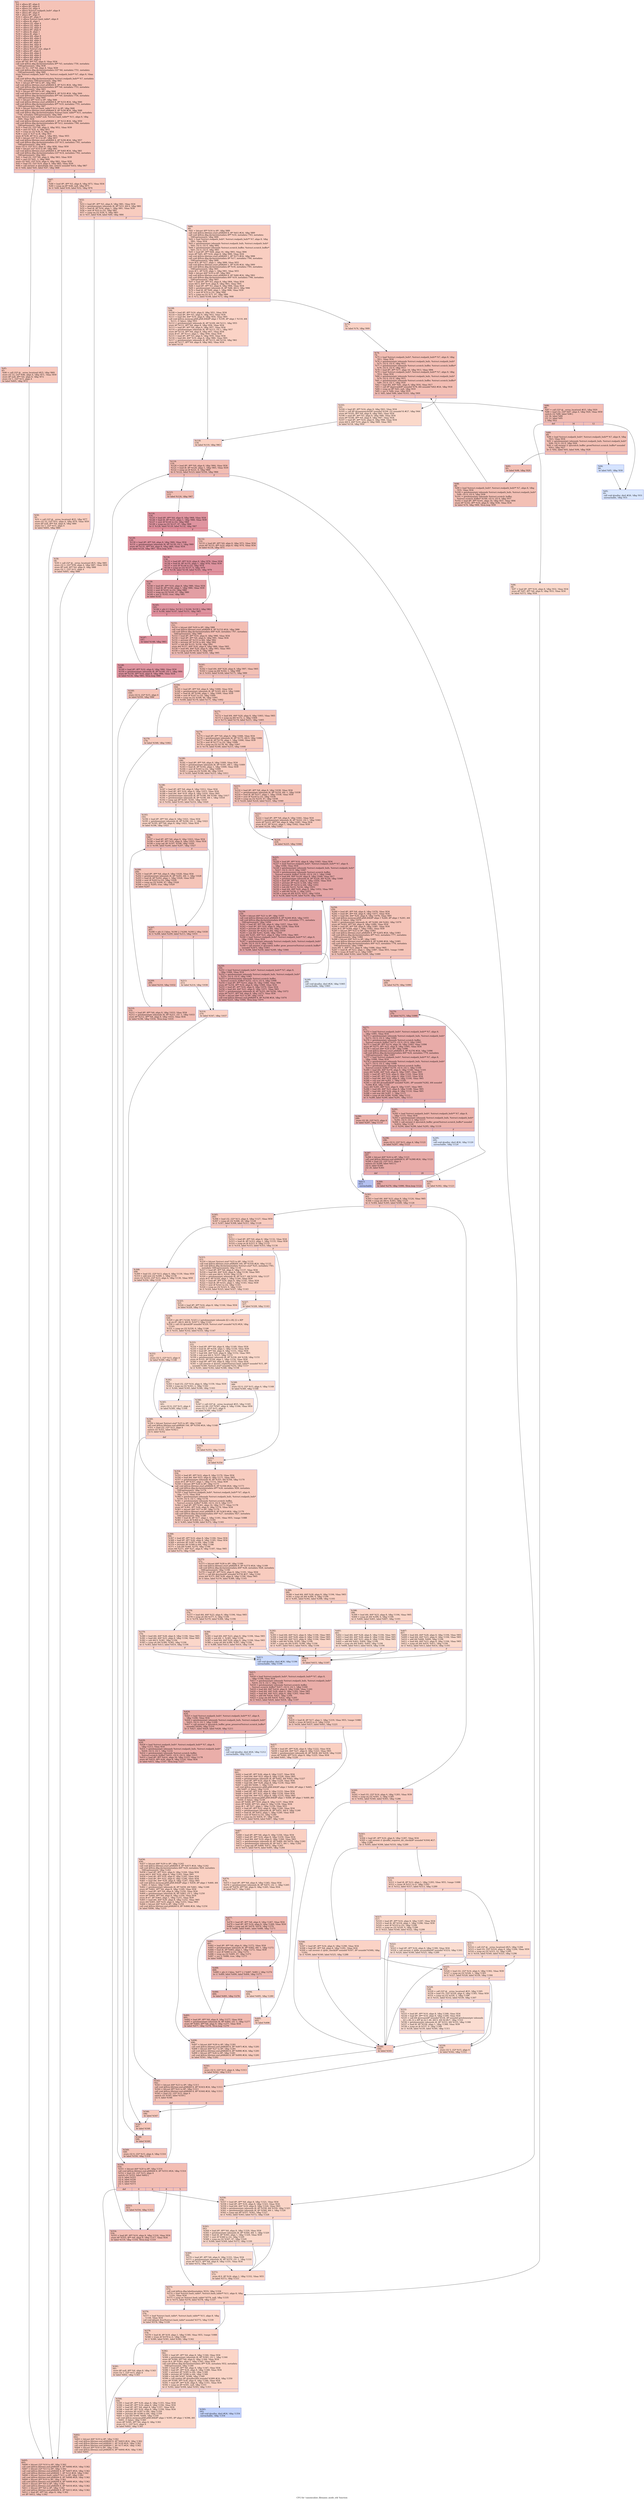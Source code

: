 digraph "CFG for 'canonicalize_filename_mode_stk' function" {
	label="CFG for 'canonicalize_filename_mode_stk' function";

	Node0x18a99f0 [shape=record,color="#3d50c3ff", style=filled, fillcolor="#e8765c70",label="{%3:\l  %4 = alloca i8*, align 8\l  %5 = alloca i8*, align 8\l  %6 = alloca i32, align 4\l  %7 = alloca %struct.realpath_bufs*, align 8\l  %8 = alloca i8*, align 8\l  %9 = alloca i8*, align 8\l  %10 = alloca i8*, align 8\l  %11 = alloca %struct.hash_table*, align 8\l  %12 = alloca i8, align 1\l  %13 = alloca i32, align 4\l  %14 = alloca i32, align 4\l  %15 = alloca i32, align 4\l  %16 = alloca i8*, align 8\l  %17 = alloca i8, align 1\l  %18 = alloca i8, align 1\l  %19 = alloca i64, align 8\l  %20 = alloca i64, align 8\l  %21 = alloca i64, align 8\l  %22 = alloca i8*, align 8\l  %23 = alloca i64, align 8\l  %24 = alloca i64, align 8\l  %25 = alloca %struct.stat, align 8\l  %26 = alloca i8*, align 8\l  %27 = alloca i64, align 8\l  %28 = alloca i64, align 8\l  %29 = alloca i64, align 8\l  %30 = alloca i8*, align 8\l  store i8* %0, i8** %5, align 8, !tbaa !834\l  call void @llvm.dbg.declare(metadata i8** %5, metadata !750, metadata\l... !DIExpression()), !dbg !838\l  store i32 %1, i32* %6, align 4, !tbaa !839\l  call void @llvm.dbg.declare(metadata i32* %6, metadata !751, metadata\l... !DIExpression()), !dbg !840\l  store %struct.realpath_bufs* %2, %struct.realpath_bufs** %7, align 8, !tbaa\l... !834\l  call void @llvm.dbg.declare(metadata %struct.realpath_bufs** %7, metadata\l... !752, metadata !DIExpression()), !dbg !841\l  %31 = bitcast i8** %8 to i8*, !dbg !842\l  call void @llvm.lifetime.start.p0i8(i64 8, i8* %31) #24, !dbg !842\l  call void @llvm.dbg.declare(metadata i8** %8, metadata !753, metadata\l... !DIExpression()), !dbg !843\l  %32 = bitcast i8** %9 to i8*, !dbg !844\l  call void @llvm.lifetime.start.p0i8(i64 8, i8* %32) #24, !dbg !844\l  call void @llvm.dbg.declare(metadata i8** %9, metadata !754, metadata\l... !DIExpression()), !dbg !845\l  %33 = bitcast i8** %10 to i8*, !dbg !846\l  call void @llvm.lifetime.start.p0i8(i64 8, i8* %33) #24, !dbg !846\l  call void @llvm.dbg.declare(metadata i8** %10, metadata !755, metadata\l... !DIExpression()), !dbg !847\l  %34 = bitcast %struct.hash_table** %11 to i8*, !dbg !848\l  call void @llvm.lifetime.start.p0i8(i64 8, i8* %34) #24, !dbg !848\l  call void @llvm.dbg.declare(metadata %struct.hash_table** %11, metadata\l... !756, metadata !DIExpression()), !dbg !849\l  store %struct.hash_table* null, %struct.hash_table** %11, align 8, !dbg\l... !849, !tbaa !834\l  call void @llvm.lifetime.start.p0i8(i64 1, i8* %12) #24, !dbg !850\l  call void @llvm.dbg.declare(metadata i8* %12, metadata !760, metadata\l... !DIExpression()), !dbg !851\l  %35 = load i32, i32* %6, align 4, !dbg !852, !tbaa !839\l  %36 = and i32 %35, 4, !dbg !853\l  %37 = icmp ne i32 %36, 0, !dbg !854\l  %38 = zext i1 %37 to i8, !dbg !851\l  store i8 %38, i8* %12, align 1, !dbg !851, !tbaa !855\l  %39 = bitcast i32* %13 to i8*, !dbg !857\l  call void @llvm.lifetime.start.p0i8(i64 4, i8* %39) #24, !dbg !857\l  call void @llvm.dbg.declare(metadata i32* %13, metadata !761, metadata\l... !DIExpression()), !dbg !858\l  store i32 0, i32* %13, align 4, !dbg !858, !tbaa !859\l  %40 = bitcast i32* %14 to i8*, !dbg !861\l  call void @llvm.lifetime.start.p0i8(i64 4, i8* %40) #24, !dbg !861\l  call void @llvm.dbg.declare(metadata i32* %14, metadata !762, metadata\l... !DIExpression()), !dbg !862\l  %41 = load i32, i32* %6, align 4, !dbg !863, !tbaa !839\l  %42 = and i32 %41, 3, !dbg !864\l  store i32 %42, i32* %14, align 4, !dbg !862, !tbaa !839\l  %43 = load i32, i32* %14, align 4, !dbg !865, !tbaa !839\l  %44 = call zeroext i1 @multiple_bits_set(i32 noundef %43), !dbg !867\l  br i1 %44, label %45, label %47, !dbg !868\l|{<s0>T|<s1>F}}"];
	Node0x18a99f0:s0 -> Node0x18a9ee0;
	Node0x18a99f0:s1 -> Node0x18a9f30;
	Node0x18a9ee0 [shape=record,color="#3d50c3ff", style=filled, fillcolor="#ed836670",label="{%45:\l45:                                               \l  %46 = call i32* @__errno_location() #25, !dbg !869\l  store i32 22, i32* %46, align 4, !dbg !871, !tbaa !859\l  store i8* null, i8** %4, align 8, !dbg !872\l  store i32 1, i32* %15, align 4\l  br label %605, !dbg !872\l}"];
	Node0x18a9ee0 -> Node0x18acbe0;
	Node0x18a9f30 [shape=record,color="#3d50c3ff", style=filled, fillcolor="#ed836670",label="{%47:\l47:                                               \l  %48 = load i8*, i8** %5, align 8, !dbg !873, !tbaa !834\l  %49 = icmp eq i8* %48, null, !dbg !875\l  br i1 %49, label %50, label %52, !dbg !876\l|{<s0>T|<s1>F}}"];
	Node0x18a9f30:s0 -> Node0x18a9f80;
	Node0x18a9f30:s1 -> Node0x18a9fd0;
	Node0x18a9f80 [shape=record,color="#3d50c3ff", style=filled, fillcolor="#f3947570",label="{%50:\l50:                                               \l  %51 = call i32* @__errno_location() #25, !dbg !877\l  store i32 22, i32* %51, align 4, !dbg !879, !tbaa !859\l  store i8* null, i8** %4, align 8, !dbg !880\l  store i32 1, i32* %15, align 4\l  br label %605, !dbg !880\l}"];
	Node0x18a9f80 -> Node0x18acbe0;
	Node0x18a9fd0 [shape=record,color="#3d50c3ff", style=filled, fillcolor="#f08b6e70",label="{%52:\l52:                                               \l  %53 = load i8*, i8** %5, align 8, !dbg !881, !tbaa !834\l  %54 = getelementptr inbounds i8, i8* %53, i64 0, !dbg !881\l  %55 = load i8, i8* %54, align 1, !dbg !881, !tbaa !839\l  %56 = sext i8 %55 to i32, !dbg !881\l  %57 = icmp eq i32 %56, 0, !dbg !883\l  br i1 %57, label %58, label %60, !dbg !884\l|{<s0>T|<s1>F}}"];
	Node0x18a9fd0:s0 -> Node0x18aa020;
	Node0x18a9fd0:s1 -> Node0x18aa070;
	Node0x18aa020 [shape=record,color="#3d50c3ff", style=filled, fillcolor="#f59c7d70",label="{%58:\l58:                                               \l  %59 = call i32* @__errno_location() #25, !dbg !885\l  store i32 2, i32* %59, align 4, !dbg !887, !tbaa !859\l  store i8* null, i8** %4, align 8, !dbg !888\l  store i32 1, i32* %15, align 4\l  br label %605, !dbg !888\l}"];
	Node0x18aa020 -> Node0x18acbe0;
	Node0x18aa070 [shape=record,color="#3d50c3ff", style=filled, fillcolor="#f2907270",label="{%60:\l60:                                               \l  %61 = bitcast i8** %16 to i8*, !dbg !889\l  call void @llvm.lifetime.start.p0i8(i64 8, i8* %61) #24, !dbg !889\l  call void @llvm.dbg.declare(metadata i8** %16, metadata !763, metadata\l... !DIExpression()), !dbg !890\l  %62 = load %struct.realpath_bufs*, %struct.realpath_bufs** %7, align 8, !dbg\l... !891, !tbaa !834\l  %63 = getelementptr inbounds %struct.realpath_bufs, %struct.realpath_bufs*\l... %62, i32 0, i32 0, !dbg !892\l  %64 = getelementptr inbounds %struct.scratch_buffer, %struct.scratch_buffer*\l... %63, i32 0, i32 0, !dbg !893\l  %65 = load i8*, i8** %64, align 16, !dbg !893, !tbaa !894\l  store i8* %65, i8** %16, align 8, !dbg !890, !tbaa !834\l  call void @llvm.lifetime.start.p0i8(i64 1, i8* %17) #24, !dbg !898\l  call void @llvm.dbg.declare(metadata i8* %17, metadata !764, metadata\l... !DIExpression()), !dbg !899\l  store i8 0, i8* %17, align 1, !dbg !899, !tbaa !855\l  call void @llvm.lifetime.start.p0i8(i64 1, i8* %18) #24, !dbg !900\l  call void @llvm.dbg.declare(metadata i8* %18, metadata !765, metadata\l... !DIExpression()), !dbg !901\l  store i8 1, i8* %18, align 1, !dbg !901, !tbaa !855\l  %66 = bitcast i64* %19 to i8*, !dbg !902\l  call void @llvm.lifetime.start.p0i8(i64 8, i8* %66) #24, !dbg !902\l  call void @llvm.dbg.declare(metadata i64* %19, metadata !766, metadata\l... !DIExpression()), !dbg !903\l  %67 = load i8*, i8** %5, align 8, !dbg !904, !tbaa !834\l  store i64 0, i64* %19, align 8, !dbg !903, !tbaa !905\l  %68 = load i8*, i8** %5, align 8, !dbg !906, !tbaa !834\l  %69 = getelementptr inbounds i8, i8* %68, i64 0, !dbg !906\l  %70 = load i8, i8* %69, align 1, !dbg !906, !tbaa !839\l  %71 = sext i8 %70 to i32, !dbg !906\l  %72 = icmp eq i32 %71, 47, !dbg !906\l  br i1 %72, label %108, label %73, !dbg !908\l|{<s0>T|<s1>F}}"];
	Node0x18aa070:s0 -> Node0x18aa3e0;
	Node0x18aa070:s1 -> Node0x18aa0c0;
	Node0x18aa0c0 [shape=record,color="#3d50c3ff", style=filled, fillcolor="#f59c7d70",label="{%73:\l73:                                               \l  br label %74, !dbg !909\l}"];
	Node0x18aa0c0 -> Node0x18aa110;
	Node0x18aa110 [shape=record,color="#3d50c3ff", style=filled, fillcolor="#e36c5570",label="{%74:\l74:                                               \l  %75 = load %struct.realpath_bufs*, %struct.realpath_bufs** %7, align 8, !dbg\l... !911, !tbaa !834\l  %76 = getelementptr inbounds %struct.realpath_bufs, %struct.realpath_bufs*\l... %75, i32 0, i32 0, !dbg !912\l  %77 = getelementptr inbounds %struct.scratch_buffer, %struct.scratch_buffer*\l... %76, i32 0, i32 0, !dbg !913\l  %78 = load i8*, i8** %77, align 16, !dbg !913, !tbaa !894\l  %79 = load %struct.realpath_bufs*, %struct.realpath_bufs** %7, align 8, !dbg\l... !914, !tbaa !834\l  %80 = getelementptr inbounds %struct.realpath_bufs, %struct.realpath_bufs*\l... %79, i32 0, i32 0, !dbg !915\l  %81 = getelementptr inbounds %struct.scratch_buffer, %struct.scratch_buffer*\l... %80, i32 0, i32 1, !dbg !916\l  %82 = load i64, i64* %81, align 8, !dbg !916, !tbaa !917\l  %83 = call i8* @getcwd(i8* noundef %78, i64 noundef %82) #24, !dbg !918\l  %84 = icmp ne i8* %83, null, !dbg !919\l  %85 = xor i1 %84, true, !dbg !919\l  br i1 %85, label %86, label %103, !dbg !909\l|{<s0>T|<s1>F}}"];
	Node0x18aa110:s0 -> Node0x18aa160;
	Node0x18aa110:s1 -> Node0x18aa390;
	Node0x18aa160 [shape=record,color="#3d50c3ff", style=filled, fillcolor="#e36c5570",label="{%86:\l86:                                               \l  %87 = call i32* @__errno_location() #25, !dbg !920\l  %88 = load i32, i32* %87, align 4, !dbg !920, !tbaa !859\l  switch i32 %88, label %96 [\l    i32 34, label %89\l    i32 12, label %95\l  ], !dbg !922\l|{<s0>def|<s1>34|<s2>12}}"];
	Node0x18aa160:s0 -> Node0x18aa2f0;
	Node0x18aa160:s1 -> Node0x18aa1b0;
	Node0x18aa160:s2 -> Node0x18aa2a0;
	Node0x18aa1b0 [shape=record,color="#3d50c3ff", style=filled, fillcolor="#e5705870",label="{%89:\l89:                                               \l  %90 = load %struct.realpath_bufs*, %struct.realpath_bufs** %7, align 8, !dbg\l... !923, !tbaa !834\l  %91 = getelementptr inbounds %struct.realpath_bufs, %struct.realpath_bufs*\l... %90, i32 0, i32 0, !dbg !926\l  %92 = call zeroext i1 @scratch_buffer_grow(%struct.scratch_buffer* noundef\l... %91), !dbg !927\l  br i1 %92, label %93, label %94, !dbg !928\l|{<s0>T|<s1>F}}"];
	Node0x18aa1b0:s0 -> Node0x18aa200;
	Node0x18aa1b0:s1 -> Node0x18aa250;
	Node0x18aa200 [shape=record,color="#3d50c3ff", style=filled, fillcolor="#e5705870",label="{%93:\l93:                                               \l  br label %98, !dbg !929\l}"];
	Node0x18aa200 -> Node0x18aa340;
	Node0x18aa250 [shape=record,color="#3d50c3ff", style=filled, fillcolor="#a1c0ff70",label="{%94:\l94:                                               \l  br label %95, !dbg !930\l}"];
	Node0x18aa250 -> Node0x18aa2a0;
	Node0x18aa2a0 [shape=record,color="#3d50c3ff", style=filled, fillcolor="#abc8fd70",label="{%95:\l95:                                               \l  call void @xalloc_die() #26, !dbg !931\l  unreachable, !dbg !931\l}"];
	Node0x18aa2f0 [shape=record,color="#3d50c3ff", style=filled, fillcolor="#f7a88970",label="{%96:\l96:                                               \l  %97 = load i8*, i8** %16, align 8, !dbg !932, !tbaa !834\l  store i8* %97, i8** %8, align 8, !dbg !933, !tbaa !834\l  br label %573, !dbg !934\l}"];
	Node0x18aa2f0 -> Node0x18ac960;
	Node0x18aa340 [shape=record,color="#3d50c3ff", style=filled, fillcolor="#e5705870",label="{%98:\l98:                                               \l  %99 = load %struct.realpath_bufs*, %struct.realpath_bufs** %7, align 8, !dbg\l... !935, !tbaa !834\l  %100 = getelementptr inbounds %struct.realpath_bufs, %struct.realpath_bufs*\l... %99, i32 0, i32 0, !dbg !936\l  %101 = getelementptr inbounds %struct.scratch_buffer,\l... %struct.scratch_buffer* %100, i32 0, i32 0, !dbg !937\l  %102 = load i8*, i8** %101, align 16, !dbg !937, !tbaa !894\l  store i8* %102, i8** %16, align 8, !dbg !938, !tbaa !834\l  br label %74, !dbg !909, !llvm.loop !939\l}"];
	Node0x18aa340 -> Node0x18aa110;
	Node0x18aa390 [shape=record,color="#3d50c3ff", style=filled, fillcolor="#f7a88970",label="{%103:\l103:                                              \l  %104 = load i8*, i8** %16, align 8, !dbg !943, !tbaa !834\l  %105 = call i8* @rawmemchr(i8* noundef %104, i32 noundef 0) #27, !dbg !944\l  store i8* %105, i8** %8, align 8, !dbg !945, !tbaa !834\l  %106 = load i8*, i8** %5, align 8, !dbg !946, !tbaa !834\l  store i8* %106, i8** %9, align 8, !dbg !947, !tbaa !834\l  %107 = load i8*, i8** %16, align 8, !dbg !948, !tbaa !834\l  store i64 0, i64* %19, align 8, !dbg !949, !tbaa !905\l  br label %118, !dbg !950\l}"];
	Node0x18aa390 -> Node0x18aa430;
	Node0x18aa3e0 [shape=record,color="#3d50c3ff", style=filled, fillcolor="#f59c7d70",label="{%108:\l108:                                              \l  %109 = load i8*, i8** %16, align 8, !dbg !951, !tbaa !834\l  %110 = load i8*, i8** %5, align 8, !dbg !953, !tbaa !834\l  %111 = load i64, i64* %19, align 8, !dbg !954, !tbaa !905\l  call void @llvm.memcpy.p0i8.p0i8.i64(i8* align 1 %109, i8* align 1 %110, i64\l... %111, i1 false), !dbg !955\l  %112 = getelementptr inbounds i8, i8* %109, i64 %111, !dbg !955\l  store i8* %112, i8** %8, align 8, !dbg !956, !tbaa !834\l  %113 = load i8*, i8** %8, align 8, !dbg !957, !tbaa !834\l  %114 = getelementptr inbounds i8, i8* %113, i32 1, !dbg !957\l  store i8* %114, i8** %8, align 8, !dbg !957, !tbaa !834\l  store i8 47, i8* %113, align 1, !dbg !958, !tbaa !839\l  %115 = load i8*, i8** %5, align 8, !dbg !959, !tbaa !834\l  %116 = load i64, i64* %19, align 8, !dbg !960, !tbaa !905\l  %117 = getelementptr inbounds i8, i8* %115, i64 %116, !dbg !961\l  store i8* %117, i8** %9, align 8, !dbg !962, !tbaa !834\l  br label %118\l}"];
	Node0x18aa3e0 -> Node0x18aa430;
	Node0x18aa430 [shape=record,color="#3d50c3ff", style=filled, fillcolor="#f4987a70",label="{%118:\l118:                                              \l  br label %119, !dbg !963\l}"];
	Node0x18aa430 -> Node0x18aa480;
	Node0x18aa480 [shape=record,color="#3d50c3ff", style=filled, fillcolor="#e1675170",label="{%119:\l119:                                              \l  %120 = load i8*, i8** %9, align 8, !dbg !964, !tbaa !834\l  %121 = load i8, i8* %120, align 1, !dbg !965, !tbaa !839\l  %122 = icmp ne i8 %121, 0, !dbg !966\l  br i1 %122, label %123, label %556, !dbg !966\l|{<s0>T|<s1>F}}"];
	Node0x18aa480:s0 -> Node0x18aa4d0;
	Node0x18aa480:s1 -> Node0x18ac820;
	Node0x18aa4d0 [shape=record,color="#3d50c3ff", style=filled, fillcolor="#e36c5570",label="{%123:\l123:                                              \l  br label %124, !dbg !967\l}"];
	Node0x18aa4d0 -> Node0x18aa520;
	Node0x18aa520 [shape=record,color="#b70d28ff", style=filled, fillcolor="#b70d2870",label="{%124:\l124:                                              \l  %125 = load i8*, i8** %9, align 8, !dbg !968, !tbaa !834\l  %126 = load i8, i8* %125, align 1, !dbg !968, !tbaa !839\l  %127 = sext i8 %126 to i32, !dbg !968\l  %128 = icmp eq i32 %127, 47, !dbg !968\l  br i1 %128, label %129, label %132, !dbg !967\l|{<s0>T|<s1>F}}"];
	Node0x18aa520:s0 -> Node0x18aa570;
	Node0x18aa520:s1 -> Node0x18aa5c0;
	Node0x18aa570 [shape=record,color="#b70d28ff", style=filled, fillcolor="#b70d2870",label="{%129:\l129:                                              \l  %130 = load i8*, i8** %9, align 8, !dbg !969, !tbaa !834\l  %131 = getelementptr inbounds i8, i8* %130, i32 1, !dbg !969\l  store i8* %131, i8** %9, align 8, !dbg !969, !tbaa !834\l  br label %124, !dbg !967, !llvm.loop !970\l}"];
	Node0x18aa570 -> Node0x18aa520;
	Node0x18aa5c0 [shape=record,color="#3d50c3ff", style=filled, fillcolor="#e36c5570",label="{%132:\l132:                                              \l  %133 = load i8*, i8** %9, align 8, !dbg !972, !tbaa !834\l  store i8* %133, i8** %10, align 8, !dbg !974, !tbaa !834\l  br label %134, !dbg !975\l}"];
	Node0x18aa5c0 -> Node0x18aa610;
	Node0x18aa610 [shape=record,color="#b70d28ff", style=filled, fillcolor="#b70d2870",label="{%134:\l134:                                              \l  %135 = load i8*, i8** %10, align 8, !dbg !976, !tbaa !834\l  %136 = load i8, i8* %135, align 1, !dbg !978, !tbaa !839\l  %137 = sext i8 %136 to i32, !dbg !978\l  %138 = icmp ne i32 %137, 0, !dbg !978\l  br i1 %138, label %139, label %145, !dbg !979\l|{<s0>T|<s1>F}}"];
	Node0x18aa610:s0 -> Node0x18aa660;
	Node0x18aa610:s1 -> Node0x18aa6b0;
	Node0x18aa660 [shape=record,color="#b70d28ff", style=filled, fillcolor="#be242e70",label="{%139:\l139:                                              \l  %140 = load i8*, i8** %10, align 8, !dbg !980, !tbaa !834\l  %141 = load i8, i8* %140, align 1, !dbg !980, !tbaa !839\l  %142 = sext i8 %141 to i32, !dbg !980\l  %143 = icmp eq i32 %142, 47, !dbg !980\l  %144 = xor i1 %143, true, !dbg !981\l  br label %145\l}"];
	Node0x18aa660 -> Node0x18aa6b0;
	Node0x18aa6b0 [shape=record,color="#b70d28ff", style=filled, fillcolor="#b70d2870",label="{%145:\l145:                                              \l  %146 = phi i1 [ false, %134 ], [ %144, %139 ], !dbg !982\l  br i1 %146, label %147, label %151, !dbg !983\l|{<s0>T|<s1>F}}"];
	Node0x18aa6b0:s0 -> Node0x18aa700;
	Node0x18aa6b0:s1 -> Node0x18aa7a0;
	Node0x18aa700 [shape=record,color="#b70d28ff", style=filled, fillcolor="#b70d2870",label="{%147:\l147:                                              \l  br label %148, !dbg !983\l}"];
	Node0x18aa700 -> Node0x18aa750;
	Node0x18aa750 [shape=record,color="#b70d28ff", style=filled, fillcolor="#b70d2870",label="{%148:\l148:                                              \l  %149 = load i8*, i8** %10, align 8, !dbg !984, !tbaa !834\l  %150 = getelementptr inbounds i8, i8* %149, i32 1, !dbg !984\l  store i8* %150, i8** %10, align 8, !dbg !984, !tbaa !834\l  br label %134, !dbg !985, !llvm.loop !986\l}"];
	Node0x18aa750 -> Node0x18aa610;
	Node0x18aa7a0 [shape=record,color="#3d50c3ff", style=filled, fillcolor="#e36c5570",label="{%151:\l151:                                              \l  %152 = bitcast i64* %20 to i8*, !dbg !988\l  call void @llvm.lifetime.start.p0i8(i64 8, i8* %152) #24, !dbg !988\l  call void @llvm.dbg.declare(metadata i64* %20, metadata !767, metadata\l... !DIExpression()), !dbg !989\l  %153 = load i8*, i8** %10, align 8, !dbg !990, !tbaa !834\l  %154 = load i8*, i8** %9, align 8, !dbg !991, !tbaa !834\l  %155 = ptrtoint i8* %153 to i64, !dbg !992\l  %156 = ptrtoint i8* %154 to i64, !dbg !992\l  %157 = sub i64 %155, %156, !dbg !992\l  store i64 %157, i64* %20, align 8, !dbg !989, !tbaa !905\l  %158 = load i64, i64* %20, align 8, !dbg !993, !tbaa !905\l  %159 = icmp eq i64 %158, 0, !dbg !994\l  br i1 %159, label %160, label %161, !dbg !995\l|{<s0>T|<s1>F}}"];
	Node0x18aa7a0:s0 -> Node0x18aa7f0;
	Node0x18aa7a0:s1 -> Node0x18aa840;
	Node0x18aa7f0 [shape=record,color="#3d50c3ff", style=filled, fillcolor="#e97a5f70",label="{%160:\l160:                                              \l  store i32 6, i32* %15, align 4\l  br label %550, !dbg !996\l}"];
	Node0x18aa7f0 -> Node0x18ac730;
	Node0x18aa840 [shape=record,color="#3d50c3ff", style=filled, fillcolor="#e5705870",label="{%161:\l161:                                              \l  %162 = load i64, i64* %20, align 8, !dbg !997, !tbaa !905\l  %163 = icmp eq i64 %162, 1, !dbg !998\l  br i1 %163, label %164, label %171, !dbg !999\l|{<s0>T|<s1>F}}"];
	Node0x18aa840:s0 -> Node0x18aa890;
	Node0x18aa840:s1 -> Node0x18aa930;
	Node0x18aa890 [shape=record,color="#3d50c3ff", style=filled, fillcolor="#ec7f6370",label="{%164:\l164:                                              \l  %165 = load i8*, i8** %9, align 8, !dbg !1000, !tbaa !834\l  %166 = getelementptr inbounds i8, i8* %165, i64 0, !dbg !1000\l  %167 = load i8, i8* %166, align 1, !dbg !1000, !tbaa !839\l  %168 = sext i8 %167 to i32, !dbg !1000\l  %169 = icmp eq i32 %168, 46, !dbg !1001\l  br i1 %169, label %170, label %171, !dbg !1002\l|{<s0>T|<s1>F}}"];
	Node0x18aa890:s0 -> Node0x18aa8e0;
	Node0x18aa890:s1 -> Node0x18aa930;
	Node0x18aa8e0 [shape=record,color="#3d50c3ff", style=filled, fillcolor="#f08b6e70",label="{%170:\l170:                                              \l  br label %548, !dbg !1002\l}"];
	Node0x18aa8e0 -> Node0x18ac690;
	Node0x18aa930 [shape=record,color="#3d50c3ff", style=filled, fillcolor="#e97a5f70",label="{%171:\l171:                                              \l  %172 = load i64, i64* %20, align 8, !dbg !1003, !tbaa !905\l  %173 = icmp eq i64 %172, 2, !dbg !1004\l  br i1 %173, label %174, label %215, !dbg !1005\l|{<s0>T|<s1>F}}"];
	Node0x18aa930:s0 -> Node0x18aa980;
	Node0x18aa930:s1 -> Node0x18aacf0;
	Node0x18aa980 [shape=record,color="#3d50c3ff", style=filled, fillcolor="#ed836670",label="{%174:\l174:                                              \l  %175 = load i8*, i8** %9, align 8, !dbg !1006, !tbaa !834\l  %176 = getelementptr inbounds i8, i8* %175, i64 0, !dbg !1006\l  %177 = load i8, i8* %176, align 1, !dbg !1006, !tbaa !839\l  %178 = sext i8 %177 to i32, !dbg !1006\l  %179 = icmp eq i32 %178, 46, !dbg !1007\l  br i1 %179, label %180, label %215, !dbg !1008\l|{<s0>T|<s1>F}}"];
	Node0x18aa980:s0 -> Node0x18aa9d0;
	Node0x18aa980:s1 -> Node0x18aacf0;
	Node0x18aa9d0 [shape=record,color="#3d50c3ff", style=filled, fillcolor="#f2907270",label="{%180:\l180:                                              \l  %181 = load i8*, i8** %9, align 8, !dbg !1009, !tbaa !834\l  %182 = getelementptr inbounds i8, i8* %181, i64 1, !dbg !1009\l  %183 = load i8, i8* %182, align 1, !dbg !1009, !tbaa !839\l  %184 = sext i8 %183 to i32, !dbg !1009\l  %185 = icmp eq i32 %184, 46, !dbg !1010\l  br i1 %185, label %186, label %215, !dbg !1011\l|{<s0>T|<s1>F}}"];
	Node0x18aa9d0:s0 -> Node0x18aaa20;
	Node0x18aa9d0:s1 -> Node0x18aacf0;
	Node0x18aaa20 [shape=record,color="#3d50c3ff", style=filled, fillcolor="#f59c7d70",label="{%186:\l186:                                              \l  %187 = load i8*, i8** %8, align 8, !dbg !1012, !tbaa !834\l  %188 = load i8*, i8** %16, align 8, !dbg !1015, !tbaa !834\l  %189 = load i64, i64* %19, align 8, !dbg !1016, !tbaa !905\l  %190 = getelementptr inbounds i8, i8* %188, i64 %189, !dbg !1017\l  %191 = getelementptr inbounds i8, i8* %190, i64 1, !dbg !1018\l  %192 = icmp ugt i8* %187, %191, !dbg !1019\l  br i1 %192, label %193, label %214, !dbg !1020\l|{<s0>T|<s1>F}}"];
	Node0x18aaa20:s0 -> Node0x18aaa70;
	Node0x18aaa20:s1 -> Node0x18aaca0;
	Node0x18aaa70 [shape=record,color="#3d50c3ff", style=filled, fillcolor="#f6a38570",label="{%193:\l193:                                              \l  %194 = load i8*, i8** %8, align 8, !dbg !1021, !tbaa !834\l  %195 = getelementptr inbounds i8, i8* %194, i32 -1, !dbg !1021\l  store i8* %195, i8** %8, align 8, !dbg !1021, !tbaa !834\l  br label %196, !dbg !1021\l}"];
	Node0x18aaa70 -> Node0x18aaac0;
	Node0x18aaac0 [shape=record,color="#3d50c3ff", style=filled, fillcolor="#e36c5570",label="{%196:\l196:                                              \l  %197 = load i8*, i8** %8, align 8, !dbg !1023, !tbaa !834\l  %198 = load i8*, i8** %16, align 8, !dbg !1025, !tbaa !834\l  %199 = icmp ugt i8* %197, %198, !dbg !1026\l  br i1 %199, label %200, label %207, !dbg !1027\l|{<s0>T|<s1>F}}"];
	Node0x18aaac0:s0 -> Node0x18aab10;
	Node0x18aaac0:s1 -> Node0x18aab60;
	Node0x18aab10 [shape=record,color="#3d50c3ff", style=filled, fillcolor="#e97a5f70",label="{%200:\l200:                                              \l  %201 = load i8*, i8** %8, align 8, !dbg !1028, !tbaa !834\l  %202 = getelementptr inbounds i8, i8* %201, i64 -1, !dbg !1028\l  %203 = load i8, i8* %202, align 1, !dbg !1028, !tbaa !839\l  %204 = sext i8 %203 to i32, !dbg !1028\l  %205 = icmp eq i32 %204, 47, !dbg !1028\l  %206 = xor i1 %205, true, !dbg !1029\l  br label %207\l}"];
	Node0x18aab10 -> Node0x18aab60;
	Node0x18aab60 [shape=record,color="#3d50c3ff", style=filled, fillcolor="#e36c5570",label="{%207:\l207:                                              \l  %208 = phi i1 [ false, %196 ], [ %206, %200 ], !dbg !1030\l  br i1 %208, label %209, label %213, !dbg !1031\l|{<s0>T|<s1>F}}"];
	Node0x18aab60:s0 -> Node0x18aabb0;
	Node0x18aab60:s1 -> Node0x18aac50;
	Node0x18aabb0 [shape=record,color="#3d50c3ff", style=filled, fillcolor="#e36c5570",label="{%209:\l209:                                              \l  br label %210, !dbg !1032\l}"];
	Node0x18aabb0 -> Node0x18aac00;
	Node0x18aac00 [shape=record,color="#3d50c3ff", style=filled, fillcolor="#e36c5570",label="{%210:\l210:                                              \l  %211 = load i8*, i8** %8, align 8, !dbg !1033, !tbaa !834\l  %212 = getelementptr inbounds i8, i8* %211, i32 -1, !dbg !1033\l  store i8* %212, i8** %8, align 8, !dbg !1033, !tbaa !834\l  br label %196, !dbg !1034, !llvm.loop !1035\l}"];
	Node0x18aac00 -> Node0x18aaac0;
	Node0x18aac50 [shape=record,color="#3d50c3ff", style=filled, fillcolor="#f6a38570",label="{%213:\l213:                                              \l  br label %214, !dbg !1036\l}"];
	Node0x18aac50 -> Node0x18aaca0;
	Node0x18aaca0 [shape=record,color="#3d50c3ff", style=filled, fillcolor="#f59c7d70",label="{%214:\l214:                                              \l  br label %547, !dbg !1037\l}"];
	Node0x18aaca0 -> Node0x18ac640;
	Node0x18aacf0 [shape=record,color="#3d50c3ff", style=filled, fillcolor="#e97a5f70",label="{%215:\l215:                                              \l  %216 = load i8*, i8** %8, align 8, !dbg !1038, !tbaa !834\l  %217 = getelementptr inbounds i8, i8* %216, i64 -1, !dbg !1038\l  %218 = load i8, i8* %217, align 1, !dbg !1038, !tbaa !839\l  %219 = sext i8 %218 to i32, !dbg !1038\l  %220 = icmp eq i32 %219, 47, !dbg !1038\l  br i1 %220, label %224, label %221, !dbg !1040\l|{<s0>T|<s1>F}}"];
	Node0x18aacf0:s0 -> Node0x18aad90;
	Node0x18aacf0:s1 -> Node0x18aad40;
	Node0x18aad40 [shape=record,color="#3d50c3ff", style=filled, fillcolor="#ef886b70",label="{%221:\l221:                                              \l  %222 = load i8*, i8** %8, align 8, !dbg !1041, !tbaa !834\l  %223 = getelementptr inbounds i8, i8* %222, i32 1, !dbg !1041\l  store i8* %223, i8** %8, align 8, !dbg !1041, !tbaa !834\l  store i8 47, i8* %222, align 1, !dbg !1042, !tbaa !839\l  br label %224, !dbg !1043\l}"];
	Node0x18aad40 -> Node0x18aad90;
	Node0x18aad90 [shape=record,color="#3d50c3ff", style=filled, fillcolor="#e97a5f70",label="{%224:\l224:                                              \l  br label %225, !dbg !1044\l}"];
	Node0x18aad90 -> Node0x18aade0;
	Node0x18aade0 [shape=record,color="#3d50c3ff", style=filled, fillcolor="#c5333470",label="{%225:\l225:                                              \l  %226 = load i8*, i8** %16, align 8, !dbg !1045, !tbaa !834\l  %227 = load %struct.realpath_bufs*, %struct.realpath_bufs** %7, align 8,\l... !dbg !1046, !tbaa !834\l  %228 = getelementptr inbounds %struct.realpath_bufs, %struct.realpath_bufs*\l... %227, i32 0, i32 0, !dbg !1047\l  %229 = getelementptr inbounds %struct.scratch_buffer,\l... %struct.scratch_buffer* %228, i32 0, i32 1, !dbg !1048\l  %230 = load i64, i64* %229, align 8, !dbg !1048, !tbaa !917\l  %231 = getelementptr inbounds i8, i8* %226, i64 %230, !dbg !1049\l  %232 = load i8*, i8** %8, align 8, !dbg !1050, !tbaa !834\l  %233 = ptrtoint i8* %231 to i64, !dbg !1051\l  %234 = ptrtoint i8* %232 to i64, !dbg !1051\l  %235 = sub i64 %233, %234, !dbg !1051\l  %236 = load i64, i64* %20, align 8, !dbg !1052, !tbaa !905\l  %237 = add i64 %236, 2, !dbg !1053\l  %238 = icmp ult i64 %235, %237, !dbg !1054\l  br i1 %238, label %239, label %259, !dbg !1044\l|{<s0>T|<s1>F}}"];
	Node0x18aade0:s0 -> Node0x18aae30;
	Node0x18aade0:s1 -> Node0x18aaf20;
	Node0x18aae30 [shape=record,color="#3d50c3ff", style=filled, fillcolor="#c5333470",label="{%239:\l239:                                              \l  %240 = bitcast i64* %21 to i8*, !dbg !1055\l  call void @llvm.lifetime.start.p0i8(i64 8, i8* %240) #24, !dbg !1055\l  call void @llvm.dbg.declare(metadata i64* %21, metadata !771, metadata\l... !DIExpression()), !dbg !1056\l  %241 = load i8*, i8** %8, align 8, !dbg !1057, !tbaa !834\l  %242 = load i8*, i8** %16, align 8, !dbg !1058, !tbaa !834\l  %243 = ptrtoint i8* %241 to i64, !dbg !1059\l  %244 = ptrtoint i8* %242 to i64, !dbg !1059\l  %245 = sub i64 %243, %244, !dbg !1059\l  store i64 %245, i64* %21, align 8, !dbg !1056, !tbaa !905\l  %246 = load %struct.realpath_bufs*, %struct.realpath_bufs** %7, align 8,\l... !dbg !1060, !tbaa !834\l  %247 = getelementptr inbounds %struct.realpath_bufs, %struct.realpath_bufs*\l... %246, i32 0, i32 0, !dbg !1062\l  %248 = call zeroext i1 @scratch_buffer_grow_preserve(%struct.scratch_buffer*\l... noundef %247), !dbg !1063\l  br i1 %248, label %250, label %249, !dbg !1064\l|{<s0>T|<s1>F}}"];
	Node0x18aae30:s0 -> Node0x18aaed0;
	Node0x18aae30:s1 -> Node0x18aae80;
	Node0x18aae80 [shape=record,color="#3d50c3ff", style=filled, fillcolor="#c5d6f270",label="{%249:\l249:                                              \l  call void @xalloc_die() #26, !dbg !1065\l  unreachable, !dbg !1065\l}"];
	Node0x18aaed0 [shape=record,color="#3d50c3ff", style=filled, fillcolor="#c5333470",label="{%250:\l250:                                              \l  %251 = load %struct.realpath_bufs*, %struct.realpath_bufs** %7, align 8,\l... !dbg !1066, !tbaa !834\l  %252 = getelementptr inbounds %struct.realpath_bufs, %struct.realpath_bufs*\l... %251, i32 0, i32 0, !dbg !1067\l  %253 = getelementptr inbounds %struct.scratch_buffer,\l... %struct.scratch_buffer* %252, i32 0, i32 0, !dbg !1068\l  %254 = load i8*, i8** %253, align 16, !dbg !1068, !tbaa !894\l  store i8* %254, i8** %16, align 8, !dbg !1069, !tbaa !834\l  %255 = load i8*, i8** %16, align 8, !dbg !1070, !tbaa !834\l  %256 = load i64, i64* %21, align 8, !dbg !1071, !tbaa !905\l  %257 = getelementptr inbounds i8, i8* %255, i64 %256, !dbg !1072\l  store i8* %257, i8** %8, align 8, !dbg !1073, !tbaa !834\l  %258 = bitcast i64* %21 to i8*, !dbg !1074\l  call void @llvm.lifetime.end.p0i8(i64 8, i8* %258) #24, !dbg !1074\l  br label %225, !dbg !1044, !llvm.loop !1075\l}"];
	Node0x18aaed0 -> Node0x18aade0;
	Node0x18aaf20 [shape=record,color="#3d50c3ff", style=filled, fillcolor="#e97a5f70",label="{%259:\l259:                                              \l  %260 = load i8*, i8** %8, align 8, !dbg !1076, !tbaa !834\l  %261 = load i8*, i8** %9, align 8, !dbg !1077, !tbaa !834\l  %262 = load i64, i64* %20, align 8, !dbg !1078, !tbaa !905\l  call void @llvm.memcpy.p0i8.p0i8.i64(i8* align 1 %260, i8* align 1 %261, i64\l... %262, i1 false), !dbg !1079\l  %263 = getelementptr inbounds i8, i8* %260, i64 %262, !dbg !1079\l  store i8* %263, i8** %8, align 8, !dbg !1080, !tbaa !834\l  %264 = load i8*, i8** %8, align 8, !dbg !1081, !tbaa !834\l  store i8 0, i8* %264, align 1, !dbg !1082, !tbaa !839\l  %265 = bitcast i8** %22 to i8*, !dbg !1083\l  call void @llvm.lifetime.start.p0i8(i64 8, i8* %265) #24, !dbg !1083\l  call void @llvm.dbg.declare(metadata i8** %22, metadata !777, metadata\l... !DIExpression()), !dbg !1084\l  %266 = bitcast i64* %23 to i8*, !dbg !1085\l  call void @llvm.lifetime.start.p0i8(i64 8, i8* %266) #24, !dbg !1085\l  call void @llvm.dbg.declare(metadata i64* %23, metadata !778, metadata\l... !DIExpression()), !dbg !1086\l  store i64 -1, i64* %23, align 8, !dbg !1086, !tbaa !905\l  %267 = load i8, i8* %12, align 1, !dbg !1087, !tbaa !855, !range !1088\l  %268 = trunc i8 %267 to i1, !dbg !1087\l  br i1 %268, label %302, label %269, !dbg !1089\l|{<s0>T|<s1>F}}"];
	Node0x18aaf20:s0 -> Node0x18ab290;
	Node0x18aaf20:s1 -> Node0x18aaf70;
	Node0x18aaf70 [shape=record,color="#3d50c3ff", style=filled, fillcolor="#ef886b70",label="{%269:\l269:                                              \l  br label %270, !dbg !1090\l}"];
	Node0x18aaf70 -> Node0x18aafc0;
	Node0x18aafc0 [shape=record,color="#3d50c3ff", style=filled, fillcolor="#cc403a70",label="{%270:\l270:                                              \l  br label %271, !dbg !1090\l}"];
	Node0x18aafc0 -> Node0x18ab010;
	Node0x18ab010 [shape=record,color="#3d50c3ff", style=filled, fillcolor="#cc403a70",label="{%271:\l271:                                              \l  %272 = load %struct.realpath_bufs*, %struct.realpath_bufs** %7, align 8,\l... !dbg !1091, !tbaa !834\l  %273 = getelementptr inbounds %struct.realpath_bufs, %struct.realpath_bufs*\l... %272, i32 0, i32 2, !dbg !1092\l  %274 = getelementptr inbounds %struct.scratch_buffer,\l... %struct.scratch_buffer* %273, i32 0, i32 0, !dbg !1093\l  %275 = load i8*, i8** %274, align 16, !dbg !1093, !tbaa !1094\l  store i8* %275, i8** %22, align 8, !dbg !1095, !tbaa !834\l  %276 = bitcast i64* %24 to i8*, !dbg !1096\l  call void @llvm.lifetime.start.p0i8(i64 8, i8* %276) #24, !dbg !1096\l  call void @llvm.dbg.declare(metadata i64* %24, metadata !779, metadata\l... !DIExpression()), !dbg !1097\l  %277 = load %struct.realpath_bufs*, %struct.realpath_bufs** %7, align 8,\l... !dbg !1098, !tbaa !834\l  %278 = getelementptr inbounds %struct.realpath_bufs, %struct.realpath_bufs*\l... %277, i32 0, i32 2, !dbg !1099\l  %279 = getelementptr inbounds %struct.scratch_buffer,\l... %struct.scratch_buffer* %278, i32 0, i32 1, !dbg !1100\l  %280 = load i64, i64* %279, align 8, !dbg !1100, !tbaa !1101\l  store i64 %280, i64* %24, align 8, !dbg !1097, !tbaa !905\l  %281 = load i8*, i8** %16, align 8, !dbg !1102, !tbaa !834\l  %282 = load i8*, i8** %22, align 8, !dbg !1103, !tbaa !834\l  %283 = load i64, i64* %24, align 8, !dbg !1104, !tbaa !905\l  %284 = sub nsw i64 %283, 1, !dbg !1105\l  %285 = call i64 @readlink(i8* noundef %281, i8* noundef %282, i64 noundef\l... %284) #24, !dbg !1106\l  store i64 %285, i64* %23, align 8, !dbg !1107, !tbaa !905\l  %286 = load i64, i64* %23, align 8, !dbg !1108, !tbaa !905\l  %287 = load i64, i64* %24, align 8, !dbg !1110, !tbaa !905\l  %288 = sub nsw i64 %287, 1, !dbg !1111\l  %289 = icmp slt i64 %286, %288, !dbg !1112\l  br i1 %289, label %290, label %291, !dbg !1113\l|{<s0>T|<s1>F}}"];
	Node0x18ab010:s0 -> Node0x18ab060;
	Node0x18ab010:s1 -> Node0x18ab0b0;
	Node0x18ab060 [shape=record,color="#3d50c3ff", style=filled, fillcolor="#d6524470",label="{%290:\l290:                                              \l  store i32 20, i32* %15, align 4\l  br label %297, !dbg !1114\l}"];
	Node0x18ab060 -> Node0x18ab1a0;
	Node0x18ab0b0 [shape=record,color="#3d50c3ff", style=filled, fillcolor="#d6524470",label="{%291:\l291:                                              \l  %292 = load %struct.realpath_bufs*, %struct.realpath_bufs** %7, align 8,\l... !dbg !1115, !tbaa !834\l  %293 = getelementptr inbounds %struct.realpath_bufs, %struct.realpath_bufs*\l... %292, i32 0, i32 2, !dbg !1117\l  %294 = call zeroext i1 @scratch_buffer_grow(%struct.scratch_buffer* noundef\l... %293), !dbg !1118\l  br i1 %294, label %296, label %295, !dbg !1119\l|{<s0>T|<s1>F}}"];
	Node0x18ab0b0:s0 -> Node0x18ab150;
	Node0x18ab0b0:s1 -> Node0x18ab100;
	Node0x18ab100 [shape=record,color="#3d50c3ff", style=filled, fillcolor="#b5cdfa70",label="{%295:\l295:                                              \l  call void @xalloc_die() #26, !dbg !1120\l  unreachable, !dbg !1120\l}"];
	Node0x18ab150 [shape=record,color="#3d50c3ff", style=filled, fillcolor="#d6524470",label="{%296:\l296:                                              \l  store i32 0, i32* %15, align 4, !dbg !1121\l  br label %297, !dbg !1121\l}"];
	Node0x18ab150 -> Node0x18ab1a0;
	Node0x18ab1a0 [shape=record,color="#3d50c3ff", style=filled, fillcolor="#cc403a70",label="{%297:\l297:                                              \l  %298 = bitcast i64* %24 to i8*, !dbg !1121\l  call void @llvm.lifetime.end.p0i8(i64 8, i8* %298) #24, !dbg !1121\l  %299 = load i32, i32* %15, align 4\l  switch i32 %299, label %613 [\l    i32 0, label %300\l    i32 20, label %301\l  ]\l|{<s0>def|<s1>0|<s2>20}}"];
	Node0x18ab1a0:s0 -> Node0x18acc30;
	Node0x18ab1a0:s1 -> Node0x18ab1f0;
	Node0x18ab1a0:s2 -> Node0x18ab240;
	Node0x18ab1f0 [shape=record,color="#3d50c3ff", style=filled, fillcolor="#cc403a70",label="{%300:\l300:                                              \l  br label %270, !dbg !1090, !llvm.loop !1122\l}"];
	Node0x18ab1f0 -> Node0x18aafc0;
	Node0x18ab240 [shape=record,color="#3d50c3ff", style=filled, fillcolor="#ef886b70",label="{%301:\l301:                                              \l  br label %302, !dbg !1123\l}"];
	Node0x18ab240 -> Node0x18ab290;
	Node0x18ab290 [shape=record,color="#3d50c3ff", style=filled, fillcolor="#e97a5f70",label="{%302:\l302:                                              \l  %303 = load i64, i64* %23, align 8, !dbg !1124, !tbaa !905\l  %304 = icmp sle i64 0, %303, !dbg !1125\l  br i1 %304, label %305, label %500, !dbg !1126\l|{<s0>T|<s1>F}}"];
	Node0x18ab290:s0 -> Node0x18ab2e0;
	Node0x18ab290:s1 -> Node0x18ac190;
	Node0x18ab2e0 [shape=record,color="#3d50c3ff", style=filled, fillcolor="#ef886b70",label="{%305:\l305:                                              \l  %306 = load i32, i32* %13, align 4, !dbg !1127, !tbaa !859\l  %307 = icmp slt i32 %306, 20, !dbg !1128\l  br i1 %307, label %308, label %311, !dbg !1129\l|{<s0>T|<s1>F}}"];
	Node0x18ab2e0:s0 -> Node0x18ab330;
	Node0x18ab2e0:s1 -> Node0x18ab380;
	Node0x18ab330 [shape=record,color="#3d50c3ff", style=filled, fillcolor="#f3947570",label="{%308:\l308:                                              \l  %309 = load i32, i32* %13, align 4, !dbg !1130, !tbaa !859\l  %310 = add nsw i32 %309, 1, !dbg !1130\l  store i32 %310, i32* %13, align 4, !dbg !1130, !tbaa !859\l  br label %354, !dbg !1131\l}"];
	Node0x18ab330 -> Node0x18ab7e0;
	Node0x18ab380 [shape=record,color="#3d50c3ff", style=filled, fillcolor="#f3947570",label="{%311:\l311:                                              \l  %312 = load i8*, i8** %9, align 8, !dbg !1132, !tbaa !834\l  %313 = load i8, i8* %312, align 1, !dbg !1133, !tbaa !839\l  %314 = icmp ne i8 %313, 0, !dbg !1133\l  br i1 %314, label %315, label %353, !dbg !1134\l|{<s0>T|<s1>F}}"];
	Node0x18ab380:s0 -> Node0x18ab3d0;
	Node0x18ab380:s1 -> Node0x18ab790;
	Node0x18ab3d0 [shape=record,color="#3d50c3ff", style=filled, fillcolor="#f4987a70",label="{%315:\l315:                                              \l  %316 = bitcast %struct.stat* %25 to i8*, !dbg !1135\l  call void @llvm.lifetime.start.p0i8(i64 144, i8* %316) #24, !dbg !1135\l  call void @llvm.dbg.declare(metadata %struct.stat* %25, metadata !783,\l... metadata !DIExpression()), !dbg !1136\l  %317 = load i8*, i8** %8, align 8, !dbg !1137, !tbaa !834\l  %318 = load i64, i64* %20, align 8, !dbg !1138, !tbaa !905\l  %319 = sub nsw i64 0, %318, !dbg !1139\l  %320 = getelementptr inbounds i8, i8* %317, i64 %319, !dbg !1137\l  store i8 0, i8* %320, align 1, !dbg !1140, !tbaa !839\l  %321 = load i8*, i8** %16, align 8, !dbg !1141, !tbaa !834\l  %322 = load i8, i8* %321, align 1, !dbg !1143, !tbaa !839\l  %323 = sext i8 %322 to i32, !dbg !1143\l  %324 = icmp ne i32 %323, 0, !dbg !1143\l  br i1 %324, label %325, label %327, !dbg !1143\l|{<s0>T|<s1>F}}"];
	Node0x18ab3d0:s0 -> Node0x18ab420;
	Node0x18ab3d0:s1 -> Node0x18ab470;
	Node0x18ab420 [shape=record,color="#3d50c3ff", style=filled, fillcolor="#f5a08170",label="{%325:\l325:                                              \l  %326 = load i8*, i8** %16, align 8, !dbg !1144, !tbaa !834\l  br label %328, !dbg !1143\l}"];
	Node0x18ab420 -> Node0x18ab4c0;
	Node0x18ab470 [shape=record,color="#3d50c3ff", style=filled, fillcolor="#f7a88970",label="{%327:\l327:                                              \l  br label %328, !dbg !1143\l}"];
	Node0x18ab470 -> Node0x18ab4c0;
	Node0x18ab4c0 [shape=record,color="#3d50c3ff", style=filled, fillcolor="#f4987a70",label="{%328:\l328:                                              \l  %329 = phi i8* [ %326, %325 ], [ getelementptr inbounds ([2 x i8], [2 x i8]*\l... @.str.47, i64 0, i64 0), %327 ], !dbg !1143\l  %330 = call i32 @stat(i8* noundef %329, %struct.stat* noundef %25) #24, !dbg\l... !1145\l  %331 = icmp ne i32 %330, 0, !dbg !1146\l  br i1 %331, label %332, label %333, !dbg !1147\l|{<s0>T|<s1>F}}"];
	Node0x18ab4c0:s0 -> Node0x18ab510;
	Node0x18ab4c0:s1 -> Node0x18ab560;
	Node0x18ab510 [shape=record,color="#3d50c3ff", style=filled, fillcolor="#f5a08170",label="{%332:\l332:                                              \l  store i32 5, i32* %15, align 4\l  br label %349, !dbg !1148\l}"];
	Node0x18ab510 -> Node0x18ab6f0;
	Node0x18ab560 [shape=record,color="#3d50c3ff", style=filled, fillcolor="#f7a88970",label="{%333:\l333:                                              \l  %334 = load i8*, i8** %9, align 8, !dbg !1149, !tbaa !834\l  %335 = load i8, i8* %334, align 1, !dbg !1150, !tbaa !839\l  %336 = load i8*, i8** %8, align 8, !dbg !1151, !tbaa !834\l  %337 = load i64, i64* %20, align 8, !dbg !1152, !tbaa !905\l  %338 = sub nsw i64 0, %337, !dbg !1153\l  %339 = getelementptr inbounds i8, i8* %336, i64 %338, !dbg !1151\l  store i8 %335, i8* %339, align 1, !dbg !1154, !tbaa !839\l  %340 = load i8*, i8** %9, align 8, !dbg !1155, !tbaa !834\l  %341 = call zeroext i1 @seen_triple(%struct.hash_table** noundef %11, i8*\l... noundef %340, %struct.stat* noundef %25), !dbg !1157\l  br i1 %341, label %342, label %348, !dbg !1158\l|{<s0>T|<s1>F}}"];
	Node0x18ab560:s0 -> Node0x18ab5b0;
	Node0x18ab560:s1 -> Node0x18ab6a0;
	Node0x18ab5b0 [shape=record,color="#3d50c3ff", style=filled, fillcolor="#f7b39670",label="{%342:\l342:                                              \l  %343 = load i32, i32* %14, align 4, !dbg !1159, !tbaa !839\l  %344 = icmp eq i32 %343, 2, !dbg !1162\l  br i1 %344, label %345, label %346, !dbg !1163\l|{<s0>T|<s1>F}}"];
	Node0x18ab5b0:s0 -> Node0x18ab600;
	Node0x18ab5b0:s1 -> Node0x18ab650;
	Node0x18ab600 [shape=record,color="#3d50c3ff", style=filled, fillcolor="#f7bca170",label="{%345:\l345:                                              \l  store i32 8, i32* %15, align 4\l  br label %349, !dbg !1164\l}"];
	Node0x18ab600 -> Node0x18ab6f0;
	Node0x18ab650 [shape=record,color="#3d50c3ff", style=filled, fillcolor="#f7bca170",label="{%346:\l346:                                              \l  %347 = call i32* @__errno_location() #25, !dbg !1165\l  store i32 40, i32* %347, align 4, !dbg !1166, !tbaa !859\l  store i32 5, i32* %15, align 4\l  br label %349, !dbg !1167\l}"];
	Node0x18ab650 -> Node0x18ab6f0;
	Node0x18ab6a0 [shape=record,color="#3d50c3ff", style=filled, fillcolor="#f7b39670",label="{%348:\l348:                                              \l  store i32 0, i32* %15, align 4, !dbg !1168\l  br label %349, !dbg !1168\l}"];
	Node0x18ab6a0 -> Node0x18ab6f0;
	Node0x18ab6f0 [shape=record,color="#3d50c3ff", style=filled, fillcolor="#f4987a70",label="{%349:\l349:                                              \l  %350 = bitcast %struct.stat* %25 to i8*, !dbg !1168\l  call void @llvm.lifetime.end.p0i8(i64 144, i8* %350) #24, !dbg !1168\l  %351 = load i32, i32* %15, align 4\l  switch i32 %351, label %542 [\l    i32 0, label %352\l  ]\l|{<s0>def|<s1>0}}"];
	Node0x18ab6f0:s0 -> Node0x18ac5a0;
	Node0x18ab6f0:s1 -> Node0x18ab740;
	Node0x18ab740 [shape=record,color="#3d50c3ff", style=filled, fillcolor="#f6a38570",label="{%352:\l352:                                              \l  br label %353, !dbg !1169\l}"];
	Node0x18ab740 -> Node0x18ab790;
	Node0x18ab790 [shape=record,color="#3d50c3ff", style=filled, fillcolor="#f4987a70",label="{%353:\l353:                                              \l  br label %354\l}"];
	Node0x18ab790 -> Node0x18ab7e0;
	Node0x18ab7e0 [shape=record,color="#3d50c3ff", style=filled, fillcolor="#f08b6e70",label="{%354:\l354:                                              \l  %355 = load i8*, i8** %22, align 8, !dbg !1170, !tbaa !834\l  %356 = load i64, i64* %23, align 8, !dbg !1171, !tbaa !905\l  %357 = getelementptr inbounds i8, i8* %355, i64 %356, !dbg !1170\l  store i8 0, i8* %357, align 1, !dbg !1172, !tbaa !839\l  %358 = bitcast i8** %26 to i8*, !dbg !1173\l  call void @llvm.lifetime.start.p0i8(i64 8, i8* %358) #24, !dbg !1173\l  call void @llvm.dbg.declare(metadata i8** %26, metadata !826, metadata\l... !DIExpression()), !dbg !1174\l  %359 = load %struct.realpath_bufs*, %struct.realpath_bufs** %7, align 8,\l... !dbg !1175, !tbaa !834\l  %360 = getelementptr inbounds %struct.realpath_bufs, %struct.realpath_bufs*\l... %359, i32 0, i32 1, !dbg !1176\l  %361 = getelementptr inbounds %struct.scratch_buffer,\l... %struct.scratch_buffer* %360, i32 0, i32 0, !dbg !1177\l  %362 = load i8*, i8** %361, align 16, !dbg !1177, !tbaa !1178\l  store i8* %362, i8** %26, align 8, !dbg !1174, !tbaa !834\l  %363 = bitcast i64* %27 to i8*, !dbg !1179\l  call void @llvm.lifetime.start.p0i8(i64 8, i8* %363) #24, !dbg !1179\l  call void @llvm.dbg.declare(metadata i64* %27, metadata !827, metadata\l... !DIExpression()), !dbg !1180\l  %364 = load i8, i8* %17, align 1, !dbg !1181, !tbaa !855, !range !1088\l  %365 = trunc i8 %364 to i1, !dbg !1181\l  br i1 %365, label %366, label %372, !dbg !1183\l|{<s0>T|<s1>F}}"];
	Node0x18ab7e0:s0 -> Node0x18ab830;
	Node0x18ab7e0:s1 -> Node0x18ab880;
	Node0x18ab830 [shape=record,color="#3d50c3ff", style=filled, fillcolor="#f3947570",label="{%366:\l366:                                              \l  %367 = load i8*, i8** %10, align 8, !dbg !1184, !tbaa !834\l  %368 = load i8*, i8** %26, align 8, !dbg !1185, !tbaa !834\l  %369 = ptrtoint i8* %367 to i64, !dbg !1186\l  %370 = ptrtoint i8* %368 to i64, !dbg !1186\l  %371 = sub i64 %369, %370, !dbg !1186\l  store i64 %371, i64* %27, align 8, !dbg !1187, !tbaa !905\l  br label %372, !dbg !1188\l}"];
	Node0x18ab830 -> Node0x18ab880;
	Node0x18ab880 [shape=record,color="#3d50c3ff", style=filled, fillcolor="#f08b6e70",label="{%372:\l372:                                              \l  %373 = bitcast i64* %28 to i8*, !dbg !1189\l  call void @llvm.lifetime.start.p0i8(i64 8, i8* %373) #24, !dbg !1189\l  call void @llvm.dbg.declare(metadata i64* %28, metadata !828, metadata\l... !DIExpression()), !dbg !1190\l  %374 = load i8*, i8** %10, align 8, !dbg !1191, !tbaa !834\l  %375 = call i64 @strlen(i8* noundef %374) #27, !dbg !1192\l  store i64 %375, i64* %28, align 8, !dbg !1190, !tbaa !905\l  br i1 false, label %376, label %389, !dbg !1193\l|{<s0>T|<s1>F}}"];
	Node0x18ab880:s0 -> Node0x18ab8d0;
	Node0x18ab880:s1 -> Node0x18ab9c0;
	Node0x18ab8d0 [shape=record,color="#3d50c3ff", style=filled, fillcolor="#f3947570",label="{%376:\l376:                                              \l  %377 = load i64, i64* %23, align 8, !dbg !1194, !tbaa !905\l  %378 = icmp slt i64 %377, 0, !dbg !1194\l  br i1 %378, label %379, label %384, !dbg !1194\l|{<s0>T|<s1>F}}"];
	Node0x18ab8d0:s0 -> Node0x18ab920;
	Node0x18ab8d0:s1 -> Node0x18ab970;
	Node0x18ab920 [shape=record,color="#3d50c3ff", style=filled, fillcolor="#f6a38570",label="{%379:\l379:                                              \l  %380 = load i64, i64* %28, align 8, !dbg !1194, !tbaa !905\l  %381 = load i64, i64* %23, align 8, !dbg !1194, !tbaa !905\l  %382 = sub i64 0, %381, !dbg !1194\l  %383 = icmp ult i64 %380, %382, !dbg !1194\l  br i1 %383, label %413, label %414, !dbg !1194\l|{<s0>T|<s1>F}}"];
	Node0x18ab920:s0 -> Node0x18abb50;
	Node0x18ab920:s1 -> Node0x18abba0;
	Node0x18ab970 [shape=record,color="#3d50c3ff", style=filled, fillcolor="#f59c7d70",label="{%384:\l384:                                              \l  %385 = load i64, i64* %23, align 8, !dbg !1194, !tbaa !905\l  %386 = sub i64 -1, %385, !dbg !1194\l  %387 = load i64, i64* %28, align 8, !dbg !1194, !tbaa !905\l  %388 = icmp ult i64 %386, %387, !dbg !1194\l  br i1 %388, label %413, label %414, !dbg !1194\l|{<s0>T|<s1>F}}"];
	Node0x18ab970:s0 -> Node0x18abb50;
	Node0x18ab970:s1 -> Node0x18abba0;
	Node0x18ab9c0 [shape=record,color="#3d50c3ff", style=filled, fillcolor="#f3947570",label="{%389:\l389:                                              \l  %390 = load i64, i64* %28, align 8, !dbg !1194, !tbaa !905\l  %391 = icmp ult i64 %390, 0, !dbg !1194\l  br i1 %391, label %392, label %398, !dbg !1193\l|{<s0>T|<s1>F}}"];
	Node0x18ab9c0:s0 -> Node0x18aba10;
	Node0x18ab9c0:s1 -> Node0x18aba60;
	Node0x18aba10 [shape=record,color="#3d50c3ff", style=filled, fillcolor="#f5a08170",label="{%392:\l392:                                              \l  %393 = load i64, i64* %23, align 8, !dbg !1194, !tbaa !905\l  %394 = load i64, i64* %28, align 8, !dbg !1194, !tbaa !905\l  %395 = load i64, i64* %23, align 8, !dbg !1194, !tbaa !905\l  %396 = add i64 %394, %395, !dbg !1194\l  %397 = icmp ule i64 %393, %396, !dbg !1194\l  br i1 %397, label %413, label %414, !dbg !1194\l|{<s0>T|<s1>F}}"];
	Node0x18aba10:s0 -> Node0x18abb50;
	Node0x18aba10:s1 -> Node0x18abba0;
	Node0x18aba60 [shape=record,color="#3d50c3ff", style=filled, fillcolor="#f5a08170",label="{%398:\l398:                                              \l  %399 = load i64, i64* %23, align 8, !dbg !1194, !tbaa !905\l  %400 = icmp slt i64 %399, 0, !dbg !1194\l  br i1 %400, label %401, label %407, !dbg !1193\l|{<s0>T|<s1>F}}"];
	Node0x18aba60:s0 -> Node0x18abab0;
	Node0x18aba60:s1 -> Node0x18abb00;
	Node0x18abab0 [shape=record,color="#3d50c3ff", style=filled, fillcolor="#f7af9170",label="{%401:\l401:                                              \l  %402 = load i64, i64* %28, align 8, !dbg !1194, !tbaa !905\l  %403 = load i64, i64* %28, align 8, !dbg !1194, !tbaa !905\l  %404 = load i64, i64* %23, align 8, !dbg !1194, !tbaa !905\l  %405 = add i64 %403, %404, !dbg !1194\l  %406 = icmp ule i64 %402, %405, !dbg !1194\l  br i1 %406, label %413, label %414, !dbg !1194\l|{<s0>T|<s1>F}}"];
	Node0x18abab0:s0 -> Node0x18abb50;
	Node0x18abab0:s1 -> Node0x18abba0;
	Node0x18abb00 [shape=record,color="#3d50c3ff", style=filled, fillcolor="#f7a88970",label="{%407:\l407:                                              \l  %408 = load i64, i64* %28, align 8, !dbg !1194, !tbaa !905\l  %409 = load i64, i64* %23, align 8, !dbg !1194, !tbaa !905\l  %410 = add i64 %408, %409, !dbg !1194\l  %411 = load i64, i64* %23, align 8, !dbg !1194, !tbaa !905\l  %412 = icmp ult i64 %410, %411, !dbg !1194\l  br i1 %412, label %413, label %414, !dbg !1193\l|{<s0>T|<s1>F}}"];
	Node0x18abb00:s0 -> Node0x18abb50;
	Node0x18abb00:s1 -> Node0x18abba0;
	Node0x18abb50 [shape=record,color="#3d50c3ff", style=filled, fillcolor="#8caffe70",label="{%413:\l413:                                              \l  call void @xalloc_die() #26, !dbg !1196\l  unreachable, !dbg !1196\l}"];
	Node0x18abba0 [shape=record,color="#3d50c3ff", style=filled, fillcolor="#f08b6e70",label="{%414:\l414:                                              \l  br label %415, !dbg !1197\l}"];
	Node0x18abba0 -> Node0x18abbf0;
	Node0x18abbf0 [shape=record,color="#3d50c3ff", style=filled, fillcolor="#d0473d70",label="{%415:\l415:                                              \l  %416 = load %struct.realpath_bufs*, %struct.realpath_bufs** %7, align 8,\l... !dbg !1198, !tbaa !834\l  %417 = getelementptr inbounds %struct.realpath_bufs, %struct.realpath_bufs*\l... %416, i32 0, i32 1, !dbg !1199\l  %418 = getelementptr inbounds %struct.scratch_buffer,\l... %struct.scratch_buffer* %417, i32 0, i32 1, !dbg !1200\l  %419 = load i64, i64* %418, align 8, !dbg !1200, !tbaa !1201\l  %420 = load i64, i64* %28, align 8, !dbg !1202, !tbaa !905\l  %421 = load i64, i64* %23, align 8, !dbg !1203, !tbaa !905\l  %422 = add i64 %420, %421, !dbg !1204\l  %423 = icmp ule i64 %419, %422, !dbg !1205\l  br i1 %423, label %424, label %434, !dbg !1197\l|{<s0>T|<s1>F}}"];
	Node0x18abbf0:s0 -> Node0x18abc40;
	Node0x18abbf0:s1 -> Node0x18abd30;
	Node0x18abc40 [shape=record,color="#3d50c3ff", style=filled, fillcolor="#d0473d70",label="{%424:\l424:                                              \l  %425 = load %struct.realpath_bufs*, %struct.realpath_bufs** %7, align 8,\l... !dbg !1206, !tbaa !834\l  %426 = getelementptr inbounds %struct.realpath_bufs, %struct.realpath_bufs*\l... %425, i32 0, i32 1, !dbg !1209\l  %427 = call zeroext i1 @scratch_buffer_grow_preserve(%struct.scratch_buffer*\l... noundef %426), !dbg !1210\l  br i1 %427, label %429, label %428, !dbg !1211\l|{<s0>T|<s1>F}}"];
	Node0x18abc40:s0 -> Node0x18abce0;
	Node0x18abc40:s1 -> Node0x18abc90;
	Node0x18abc90 [shape=record,color="#3d50c3ff", style=filled, fillcolor="#bbd1f870",label="{%428:\l428:                                              \l  call void @xalloc_die() #26, !dbg !1212\l  unreachable, !dbg !1212\l}"];
	Node0x18abce0 [shape=record,color="#3d50c3ff", style=filled, fillcolor="#d0473d70",label="{%429:\l429:                                              \l  %430 = load %struct.realpath_bufs*, %struct.realpath_bufs** %7, align 8,\l... !dbg !1213, !tbaa !834\l  %431 = getelementptr inbounds %struct.realpath_bufs, %struct.realpath_bufs*\l... %430, i32 0, i32 1, !dbg !1214\l  %432 = getelementptr inbounds %struct.scratch_buffer,\l... %struct.scratch_buffer* %431, i32 0, i32 0, !dbg !1215\l  %433 = load i8*, i8** %432, align 16, !dbg !1215, !tbaa !1178\l  store i8* %433, i8** %26, align 8, !dbg !1216, !tbaa !834\l  br label %415, !dbg !1197, !llvm.loop !1217\l}"];
	Node0x18abce0 -> Node0x18abbf0;
	Node0x18abd30 [shape=record,color="#3d50c3ff", style=filled, fillcolor="#f08b6e70",label="{%434:\l434:                                              \l  %435 = load i8, i8* %17, align 1, !dbg !1219, !tbaa !855, !range !1088\l  %436 = trunc i8 %435 to i1, !dbg !1219\l  br i1 %436, label %437, label %441, !dbg !1221\l|{<s0>T|<s1>F}}"];
	Node0x18abd30:s0 -> Node0x18abd80;
	Node0x18abd30:s1 -> Node0x18abdd0;
	Node0x18abd80 [shape=record,color="#3d50c3ff", style=filled, fillcolor="#f3947570",label="{%437:\l437:                                              \l  %438 = load i8*, i8** %26, align 8, !dbg !1222, !tbaa !834\l  %439 = load i64, i64* %27, align 8, !dbg !1223, !tbaa !905\l  %440 = getelementptr inbounds i8, i8* %438, i64 %439, !dbg !1224\l  store i8* %440, i8** %10, align 8, !dbg !1225, !tbaa !834\l  br label %441, !dbg !1226\l}"];
	Node0x18abd80 -> Node0x18abdd0;
	Node0x18abdd0 [shape=record,color="#3d50c3ff", style=filled, fillcolor="#f08b6e70",label="{%441:\l441:                                              \l  %442 = load i8*, i8** %26, align 8, !dbg !1227, !tbaa !834\l  %443 = load i64, i64* %23, align 8, !dbg !1228, !tbaa !905\l  %444 = getelementptr inbounds i8, i8* %442, i64 %443, !dbg !1227\l  %445 = load i8*, i8** %10, align 8, !dbg !1229, !tbaa !834\l  %446 = load i64, i64* %28, align 8, !dbg !1230, !tbaa !905\l  %447 = add i64 %446, 1, !dbg !1231\l  call void @llvm.memmove.p0i8.p0i8.i64(i8* align 1 %444, i8* align 1 %445,\l... i64 %447, i1 false), !dbg !1232\l  %448 = load i8*, i8** %26, align 8, !dbg !1233, !tbaa !834\l  %449 = load i8*, i8** %22, align 8, !dbg !1234, !tbaa !834\l  %450 = load i64, i64* %23, align 8, !dbg !1235, !tbaa !905\l  call void @llvm.memcpy.p0i8.p0i8.i64(i8* align 1 %448, i8* align 1 %449, i64\l... %450, i1 false), !dbg !1236\l  store i8* %448, i8** %10, align 8, !dbg !1237, !tbaa !834\l  store i8* %448, i8** %5, align 8, !dbg !1238, !tbaa !834\l  store i8 1, i8* %17, align 1, !dbg !1239, !tbaa !855\l  %451 = load i8*, i8** %22, align 8, !dbg !1240, !tbaa !834\l  %452 = getelementptr inbounds i8, i8* %451, i64 0, !dbg !1240\l  %453 = load i8, i8* %452, align 1, !dbg !1240, !tbaa !839\l  %454 = sext i8 %453 to i32, !dbg !1240\l  %455 = icmp eq i32 %454, 47, !dbg !1240\l  br i1 %455, label %456, label %467, !dbg !1241\l|{<s0>T|<s1>F}}"];
	Node0x18abdd0:s0 -> Node0x18abe20;
	Node0x18abdd0:s1 -> Node0x18abe70;
	Node0x18abe20 [shape=record,color="#3d50c3ff", style=filled, fillcolor="#f3947570",label="{%456:\l456:                                              \l  %457 = bitcast i64* %29 to i8*, !dbg !1242\l  call void @llvm.lifetime.start.p0i8(i64 8, i8* %457) #24, !dbg !1242\l  call void @llvm.dbg.declare(metadata i64* %29, metadata !829, metadata\l... !DIExpression()), !dbg !1243\l  %458 = load i8*, i8** %22, align 8, !dbg !1244, !tbaa !834\l  store i64 0, i64* %29, align 8, !dbg !1243, !tbaa !905\l  %459 = load i8*, i8** %16, align 8, !dbg !1245, !tbaa !834\l  %460 = load i8*, i8** %22, align 8, !dbg !1246, !tbaa !834\l  %461 = load i64, i64* %29, align 8, !dbg !1247, !tbaa !905\l  call void @llvm.memcpy.p0i8.p0i8.i64(i8* align 1 %459, i8* align 1 %460, i64\l... %461, i1 false), !dbg !1248\l  %462 = getelementptr inbounds i8, i8* %459, i64 %461, !dbg !1248\l  store i8* %462, i8** %8, align 8, !dbg !1249, !tbaa !834\l  %463 = load i8*, i8** %8, align 8, !dbg !1250, !tbaa !834\l  %464 = getelementptr inbounds i8, i8* %463, i32 1, !dbg !1250\l  store i8* %464, i8** %8, align 8, !dbg !1250, !tbaa !834\l  store i8 47, i8* %463, align 1, !dbg !1251, !tbaa !839\l  %465 = load i64, i64* %29, align 8, !dbg !1252, !tbaa !905\l  store i64 %465, i64* %19, align 8, !dbg !1253, !tbaa !905\l  %466 = bitcast i64* %29 to i8*, !dbg !1254\l  call void @llvm.lifetime.end.p0i8(i64 8, i8* %466) #24, !dbg !1254\l  br label %496, !dbg !1255\l}"];
	Node0x18abe20 -> Node0x18ac140;
	Node0x18abe70 [shape=record,color="#3d50c3ff", style=filled, fillcolor="#f3947570",label="{%467:\l467:                                              \l  %468 = load i8*, i8** %8, align 8, !dbg !1256, !tbaa !834\l  %469 = load i8*, i8** %16, align 8, !dbg !1259, !tbaa !834\l  %470 = load i64, i64* %19, align 8, !dbg !1260, !tbaa !905\l  %471 = getelementptr inbounds i8, i8* %469, i64 %470, !dbg !1261\l  %472 = getelementptr inbounds i8, i8* %471, i64 1, !dbg !1262\l  %473 = icmp ugt i8* %468, %472, !dbg !1263\l  br i1 %473, label %474, label %495, !dbg !1264\l|{<s0>T|<s1>F}}"];
	Node0x18abe70:s0 -> Node0x18abec0;
	Node0x18abe70:s1 -> Node0x18ac0f0;
	Node0x18abec0 [shape=record,color="#3d50c3ff", style=filled, fillcolor="#f5a08170",label="{%474:\l474:                                              \l  %475 = load i8*, i8** %8, align 8, !dbg !1265, !tbaa !834\l  %476 = getelementptr inbounds i8, i8* %475, i32 -1, !dbg !1265\l  store i8* %476, i8** %8, align 8, !dbg !1265, !tbaa !834\l  br label %477, !dbg !1265\l}"];
	Node0x18abec0 -> Node0x18abf10;
	Node0x18abf10 [shape=record,color="#3d50c3ff", style=filled, fillcolor="#de614d70",label="{%477:\l477:                                              \l  %478 = load i8*, i8** %8, align 8, !dbg !1267, !tbaa !834\l  %479 = load i8*, i8** %16, align 8, !dbg !1269, !tbaa !834\l  %480 = icmp ugt i8* %478, %479, !dbg !1270\l  br i1 %480, label %481, label %488, !dbg !1271\l|{<s0>T|<s1>F}}"];
	Node0x18abf10:s0 -> Node0x18abf60;
	Node0x18abf10:s1 -> Node0x18abfb0;
	Node0x18abf60 [shape=record,color="#3d50c3ff", style=filled, fillcolor="#e5705870",label="{%481:\l481:                                              \l  %482 = load i8*, i8** %8, align 8, !dbg !1272, !tbaa !834\l  %483 = getelementptr inbounds i8, i8* %482, i64 -1, !dbg !1272\l  %484 = load i8, i8* %483, align 1, !dbg !1272, !tbaa !839\l  %485 = sext i8 %484 to i32, !dbg !1272\l  %486 = icmp eq i32 %485, 47, !dbg !1272\l  %487 = xor i1 %486, true, !dbg !1273\l  br label %488\l}"];
	Node0x18abf60 -> Node0x18abfb0;
	Node0x18abfb0 [shape=record,color="#3d50c3ff", style=filled, fillcolor="#de614d70",label="{%488:\l488:                                              \l  %489 = phi i1 [ false, %477 ], [ %487, %481 ], !dbg !1274\l  br i1 %489, label %490, label %494, !dbg !1275\l|{<s0>T|<s1>F}}"];
	Node0x18abfb0:s0 -> Node0x18ac000;
	Node0x18abfb0:s1 -> Node0x18ac0a0;
	Node0x18ac000 [shape=record,color="#3d50c3ff", style=filled, fillcolor="#de614d70",label="{%490:\l490:                                              \l  br label %491, !dbg !1276\l}"];
	Node0x18ac000 -> Node0x18ac050;
	Node0x18ac050 [shape=record,color="#3d50c3ff", style=filled, fillcolor="#de614d70",label="{%491:\l491:                                              \l  %492 = load i8*, i8** %8, align 8, !dbg !1277, !tbaa !834\l  %493 = getelementptr inbounds i8, i8* %492, i32 -1, !dbg !1277\l  store i8* %493, i8** %8, align 8, !dbg !1277, !tbaa !834\l  br label %477, !dbg !1278, !llvm.loop !1279\l}"];
	Node0x18ac050 -> Node0x18abf10;
	Node0x18ac0a0 [shape=record,color="#3d50c3ff", style=filled, fillcolor="#f5a08170",label="{%494:\l494:                                              \l  br label %495, !dbg !1280\l}"];
	Node0x18ac0a0 -> Node0x18ac0f0;
	Node0x18ac0f0 [shape=record,color="#3d50c3ff", style=filled, fillcolor="#f3947570",label="{%495:\l495:                                              \l  br label %496\l}"];
	Node0x18ac0f0 -> Node0x18ac140;
	Node0x18ac140 [shape=record,color="#3d50c3ff", style=filled, fillcolor="#f08b6e70",label="{%496:\l496:                                              \l  %497 = bitcast i64* %28 to i8*, !dbg !1281\l  call void @llvm.lifetime.end.p0i8(i64 8, i8* %497) #24, !dbg !1281\l  %498 = bitcast i64* %27 to i8*, !dbg !1281\l  call void @llvm.lifetime.end.p0i8(i64 8, i8* %498) #24, !dbg !1281\l  %499 = bitcast i8** %26 to i8*, !dbg !1281\l  call void @llvm.lifetime.end.p0i8(i64 8, i8* %499) #24, !dbg !1281\l  br label %541, !dbg !1282\l}"];
	Node0x18ac140 -> Node0x18ac550;
	Node0x18ac190 [shape=record,color="#3d50c3ff", style=filled, fillcolor="#ef886b70",label="{%500:\l500:                                              \l  %501 = load i32, i32* %14, align 4, !dbg !1283, !tbaa !839\l  %502 = icmp eq i32 %501, 2, !dbg !1285\l  br i1 %502, label %540, label %503, !dbg !1286\l|{<s0>T|<s1>F}}"];
	Node0x18ac190:s0 -> Node0x18ac500;
	Node0x18ac190:s1 -> Node0x18ac1e0;
	Node0x18ac1e0 [shape=record,color="#3d50c3ff", style=filled, fillcolor="#f3947570",label="{%503:\l503:                                              \l  %504 = load i8*, i8** %10, align 8, !dbg !1287, !tbaa !834\l  %505 = call zeroext i1 @suffix_requires_dir_check(i8* noundef %504) #27,\l... !dbg !1288\l  br i1 %505, label %506, label %510, !dbg !1289\l|{<s0>T|<s1>F}}"];
	Node0x18ac1e0:s0 -> Node0x18ac230;
	Node0x18ac1e0:s1 -> Node0x18ac280;
	Node0x18ac230 [shape=record,color="#3d50c3ff", style=filled, fillcolor="#f59c7d70",label="{%506:\l506:                                              \l  %507 = load i8*, i8** %16, align 8, !dbg !1290, !tbaa !834\l  %508 = load i8*, i8** %8, align 8, !dbg !1291, !tbaa !834\l  %509 = call zeroext i1 @dir_check(i8* noundef %507, i8* noundef %508), !dbg\l... !1292\l  br i1 %509, label %540, label %525, !dbg !1288\l|{<s0>T|<s1>F}}"];
	Node0x18ac230:s0 -> Node0x18ac500;
	Node0x18ac230:s1 -> Node0x18ac3c0;
	Node0x18ac280 [shape=record,color="#3d50c3ff", style=filled, fillcolor="#f59c7d70",label="{%510:\l510:                                              \l  %511 = load i8, i8* %12, align 1, !dbg !1293, !tbaa !855, !range !1088\l  %512 = trunc i8 %511 to i1, !dbg !1293\l  br i1 %512, label %517, label %513, !dbg !1289\l|{<s0>T|<s1>F}}"];
	Node0x18ac280:s0 -> Node0x18ac320;
	Node0x18ac280:s1 -> Node0x18ac2d0;
	Node0x18ac2d0 [shape=record,color="#3d50c3ff", style=filled, fillcolor="#f7a88970",label="{%513:\l513:                                              \l  %514 = call i32* @__errno_location() #25, !dbg !1294\l  %515 = load i32, i32* %514, align 4, !dbg !1294, !tbaa !859\l  %516 = icmp eq i32 %515, 22, !dbg !1295\l  br i1 %516, label %540, label %525, !dbg !1296\l|{<s0>T|<s1>F}}"];
	Node0x18ac2d0:s0 -> Node0x18ac500;
	Node0x18ac2d0:s1 -> Node0x18ac3c0;
	Node0x18ac320 [shape=record,color="#3d50c3ff", style=filled, fillcolor="#f7a88970",label="{%517:\l517:                                              \l  %518 = load i8*, i8** %10, align 8, !dbg !1297, !tbaa !834\l  %519 = load i8, i8* %518, align 1, !dbg !1298, !tbaa !839\l  %520 = sext i8 %519 to i32, !dbg !1298\l  %521 = icmp ne i32 %520, 0, !dbg !1298\l  br i1 %521, label %540, label %522, !dbg !1299\l|{<s0>T|<s1>F}}"];
	Node0x18ac320:s0 -> Node0x18ac500;
	Node0x18ac320:s1 -> Node0x18ac370;
	Node0x18ac370 [shape=record,color="#3d50c3ff", style=filled, fillcolor="#f7b59970",label="{%522:\l522:                                              \l  %523 = load i8*, i8** %16, align 8, !dbg !1300, !tbaa !834\l  %524 = call zeroext i1 @file_accessible(i8* noundef %523), !dbg !1301\l  br i1 %524, label %540, label %525, !dbg !1289\l|{<s0>T|<s1>F}}"];
	Node0x18ac370:s0 -> Node0x18ac500;
	Node0x18ac370:s1 -> Node0x18ac3c0;
	Node0x18ac3c0 [shape=record,color="#3d50c3ff", style=filled, fillcolor="#f5a08170",label="{%525:\l525:                                              \l  %526 = load i32, i32* %14, align 4, !dbg !1302, !tbaa !839\l  %527 = icmp eq i32 %526, 1, !dbg !1303\l  br i1 %527, label %528, label %539, !dbg !1304\l|{<s0>T|<s1>F}}"];
	Node0x18ac3c0:s0 -> Node0x18ac410;
	Node0x18ac3c0:s1 -> Node0x18ac4b0;
	Node0x18ac410 [shape=record,color="#3d50c3ff", style=filled, fillcolor="#f7ac8e70",label="{%528:\l528:                                              \l  %529 = call i32* @__errno_location() #25, !dbg !1305\l  %530 = load i32, i32* %529, align 4, !dbg !1305, !tbaa !859\l  %531 = icmp eq i32 %530, 2, !dbg !1306\l  br i1 %531, label %532, label %539, !dbg !1307\l|{<s0>T|<s1>F}}"];
	Node0x18ac410:s0 -> Node0x18ac460;
	Node0x18ac410:s1 -> Node0x18ac4b0;
	Node0x18ac460 [shape=record,color="#3d50c3ff", style=filled, fillcolor="#f7b39670",label="{%532:\l532:                                              \l  %533 = load i8*, i8** %10, align 8, !dbg !1308, !tbaa !834\l  %534 = load i8*, i8** %10, align 8, !dbg !1309, !tbaa !834\l  %535 = call i64 @strspn(i8* noundef %534, i8* noundef getelementptr inbounds\l... ([2 x i8], [2 x i8]* @.str.1.48, i64 0, i64 0)) #27, !dbg !1310\l  %536 = getelementptr inbounds i8, i8* %533, i64 %535, !dbg !1308\l  %537 = load i8, i8* %536, align 1, !dbg !1308, !tbaa !839\l  %538 = icmp ne i8 %537, 0, !dbg !1308\l  br i1 %538, label %539, label %540, !dbg !1311\l|{<s0>T|<s1>F}}"];
	Node0x18ac460:s0 -> Node0x18ac4b0;
	Node0x18ac460:s1 -> Node0x18ac500;
	Node0x18ac4b0 [shape=record,color="#3d50c3ff", style=filled, fillcolor="#f5a08170",label="{%539:\l539:                                              \l  store i32 5, i32* %15, align 4\l  br label %542, !dbg !1312\l}"];
	Node0x18ac4b0 -> Node0x18ac5a0;
	Node0x18ac500 [shape=record,color="#3d50c3ff", style=filled, fillcolor="#f08b6e70",label="{%540:\l540:                                              \l  br label %541\l}"];
	Node0x18ac500 -> Node0x18ac550;
	Node0x18ac550 [shape=record,color="#3d50c3ff", style=filled, fillcolor="#ec7f6370",label="{%541:\l541:                                              \l  store i32 0, i32* %15, align 4, !dbg !1313\l  br label %542, !dbg !1313\l}"];
	Node0x18ac550 -> Node0x18ac5a0;
	Node0x18ac5a0 [shape=record,color="#3d50c3ff", style=filled, fillcolor="#e97a5f70",label="{%542:\l542:                                              \l  %543 = bitcast i64* %23 to i8*, !dbg !1313\l  call void @llvm.lifetime.end.p0i8(i64 8, i8* %543) #24, !dbg !1313\l  %544 = bitcast i8** %22 to i8*, !dbg !1313\l  call void @llvm.lifetime.end.p0i8(i64 8, i8* %544) #24, !dbg !1313\l  %545 = load i32, i32* %15, align 4\l  switch i32 %545, label %550 [\l    i32 0, label %546\l  ]\l|{<s0>def|<s1>0}}"];
	Node0x18ac5a0:s0 -> Node0x18ac730;
	Node0x18ac5a0:s1 -> Node0x18ac5f0;
	Node0x18ac5f0 [shape=record,color="#3d50c3ff", style=filled, fillcolor="#ef886b70",label="{%546:\l546:                                              \l  br label %547\l}"];
	Node0x18ac5f0 -> Node0x18ac640;
	Node0x18ac640 [shape=record,color="#3d50c3ff", style=filled, fillcolor="#ed836670",label="{%547:\l547:                                              \l  br label %548\l}"];
	Node0x18ac640 -> Node0x18ac690;
	Node0x18ac690 [shape=record,color="#3d50c3ff", style=filled, fillcolor="#e97a5f70",label="{%548:\l548:                                              \l  br label %549\l}"];
	Node0x18ac690 -> Node0x18ac6e0;
	Node0x18ac6e0 [shape=record,color="#3d50c3ff", style=filled, fillcolor="#e97a5f70",label="{%549:\l549:                                              \l  store i32 0, i32* %15, align 4, !dbg !1314\l  br label %550, !dbg !1314\l}"];
	Node0x18ac6e0 -> Node0x18ac730;
	Node0x18ac730 [shape=record,color="#3d50c3ff", style=filled, fillcolor="#e36c5570",label="{%550:\l550:                                              \l  %551 = bitcast i64* %20 to i8*, !dbg !1314\l  call void @llvm.lifetime.end.p0i8(i64 8, i8* %551) #24, !dbg !1314\l  %552 = load i32, i32* %15, align 4\l  switch i32 %552, label %602 [\l    i32 0, label %553\l    i32 6, label %556\l    i32 8, label %554\l    i32 5, label %573\l  ]\l|{<s0>def|<s1>0|<s2>6|<s3>8|<s4>5}}"];
	Node0x18ac730:s0 -> Node0x18acb90;
	Node0x18ac730:s1 -> Node0x18ac780;
	Node0x18ac730:s2 -> Node0x18ac820;
	Node0x18ac730:s3 -> Node0x18ac7d0;
	Node0x18ac730:s4 -> Node0x18ac960;
	Node0x18ac780 [shape=record,color="#3d50c3ff", style=filled, fillcolor="#e97a5f70",label="{%553:\l553:                                              \l  br label %554, !dbg !1315\l}"];
	Node0x18ac780 -> Node0x18ac7d0;
	Node0x18ac7d0 [shape=record,color="#3d50c3ff", style=filled, fillcolor="#e36c5570",label="{%554:\l554:                                              \l  %555 = load i8*, i8** %10, align 8, !dbg !1316, !tbaa !834\l  store i8* %555, i8** %9, align 8, !dbg !1317, !tbaa !834\l  br label %119, !dbg !1318, !llvm.loop !1319\l}"];
	Node0x18ac7d0 -> Node0x18aa480;
	Node0x18ac820 [shape=record,color="#3d50c3ff", style=filled, fillcolor="#f5a08170",label="{%556:\l556:                                              \l  %557 = load i8*, i8** %8, align 8, !dbg !1321, !tbaa !834\l  %558 = load i8*, i8** %16, align 8, !dbg !1323, !tbaa !834\l  %559 = load i64, i64* %19, align 8, !dbg !1324, !tbaa !905\l  %560 = getelementptr inbounds i8, i8* %558, i64 %559, !dbg !1325\l  %561 = getelementptr inbounds i8, i8* %560, i64 1, !dbg !1326\l  %562 = icmp ugt i8* %557, %561, !dbg !1327\l  br i1 %562, label %563, label %572, !dbg !1328\l|{<s0>T|<s1>F}}"];
	Node0x18ac820:s0 -> Node0x18ac870;
	Node0x18ac820:s1 -> Node0x18ac910;
	Node0x18ac870 [shape=record,color="#3d50c3ff", style=filled, fillcolor="#f7a88970",label="{%563:\l563:                                              \l  %564 = load i8*, i8** %8, align 8, !dbg !1329, !tbaa !834\l  %565 = getelementptr inbounds i8, i8* %564, i64 -1, !dbg !1329\l  %566 = load i8, i8* %565, align 1, !dbg !1329, !tbaa !839\l  %567 = sext i8 %566 to i32, !dbg !1329\l  %568 = icmp eq i32 %567, 47, !dbg !1329\l  br i1 %568, label %569, label %572, !dbg !1330\l|{<s0>T|<s1>F}}"];
	Node0x18ac870:s0 -> Node0x18ac8c0;
	Node0x18ac870:s1 -> Node0x18ac910;
	Node0x18ac8c0 [shape=record,color="#3d50c3ff", style=filled, fillcolor="#f7b39670",label="{%569:\l569:                                              \l  %570 = load i8*, i8** %8, align 8, !dbg !1331, !tbaa !834\l  %571 = getelementptr inbounds i8, i8* %570, i32 -1, !dbg !1331\l  store i8* %571, i8** %8, align 8, !dbg !1331, !tbaa !834\l  br label %572, !dbg !1331\l}"];
	Node0x18ac8c0 -> Node0x18ac910;
	Node0x18ac910 [shape=record,color="#3d50c3ff", style=filled, fillcolor="#f5a08170",label="{%572:\l572:                                              \l  store i8 0, i8* %18, align 1, !dbg !1332, !tbaa !855\l  br label %573, !dbg !1333\l}"];
	Node0x18ac910 -> Node0x18ac960;
	Node0x18ac960 [shape=record,color="#3d50c3ff", style=filled, fillcolor="#f3947570",label="{%573:\l573:                                              \l  call void @llvm.dbg.label(metadata !833), !dbg !1334\l  %574 = load %struct.hash_table*, %struct.hash_table** %11, align 8, !dbg\l... !1335, !tbaa !834\l  %575 = icmp ne %struct.hash_table* %574, null, !dbg !1335\l  br i1 %575, label %576, label %578, !dbg !1337\l|{<s0>T|<s1>F}}"];
	Node0x18ac960:s0 -> Node0x18ac9b0;
	Node0x18ac960:s1 -> Node0x18aca00;
	Node0x18ac9b0 [shape=record,color="#3d50c3ff", style=filled, fillcolor="#f59c7d70",label="{%576:\l576:                                              \l  %577 = load %struct.hash_table*, %struct.hash_table** %11, align 8, !dbg\l... !1338, !tbaa !834\l  call void @hash_free(%struct.hash_table* noundef %577), !dbg !1339\l  br label %578, !dbg !1339\l}"];
	Node0x18ac9b0 -> Node0x18aca00;
	Node0x18aca00 [shape=record,color="#3d50c3ff", style=filled, fillcolor="#f3947570",label="{%578:\l578:                                              \l  %579 = load i8, i8* %18, align 1, !dbg !1340, !tbaa !855, !range !1088\l  %580 = trunc i8 %579 to i1, !dbg !1340\l  br i1 %580, label %581, label %582, !dbg !1342\l|{<s0>T|<s1>F}}"];
	Node0x18aca00:s0 -> Node0x18aca50;
	Node0x18aca00:s1 -> Node0x18acaa0;
	Node0x18aca50 [shape=record,color="#3d50c3ff", style=filled, fillcolor="#f5a08170",label="{%581:\l581:                                              \l  store i8* null, i8** %4, align 8, !dbg !1343\l  store i32 1, i32* %15, align 4\l  br label %602, !dbg !1343\l}"];
	Node0x18aca50 -> Node0x18acb90;
	Node0x18acaa0 [shape=record,color="#3d50c3ff", style=filled, fillcolor="#f5a08170",label="{%582:\l582:                                              \l  %583 = load i8*, i8** %8, align 8, !dbg !1344, !tbaa !834\l  %584 = getelementptr inbounds i8, i8* %583, i32 1, !dbg !1344\l  store i8* %584, i8** %8, align 8, !dbg !1344, !tbaa !834\l  store i8 0, i8* %583, align 1, !dbg !1345, !tbaa !839\l  call void @llvm.dbg.declare(metadata i8** %30, metadata !832, metadata\l... !DIExpression()), !dbg !1346\l  %585 = load i8*, i8** %8, align 8, !dbg !1347, !tbaa !834\l  %586 = load i8*, i8** %16, align 8, !dbg !1348, !tbaa !834\l  %587 = ptrtoint i8* %585 to i64, !dbg !1349\l  %588 = ptrtoint i8* %586 to i64, !dbg !1349\l  %589 = sub i64 %587, %588, !dbg !1349\l  %590 = call noalias i8* @malloc(i64 noundef %589) #24, !dbg !1350\l  store i8* %590, i8** %30, align 8, !dbg !1346, !tbaa !834\l  %591 = load i8*, i8** %30, align 8, !dbg !1351, !tbaa !834\l  %592 = icmp ne i8* %591, null, !dbg !1351\l  br i1 %592, label %594, label %593, !dbg !1353\l|{<s0>T|<s1>F}}"];
	Node0x18acaa0:s0 -> Node0x18acb40;
	Node0x18acaa0:s1 -> Node0x18acaf0;
	Node0x18acaf0 [shape=record,color="#3d50c3ff", style=filled, fillcolor="#7a9df870",label="{%593:\l593:                                              \l  call void @xalloc_die() #26, !dbg !1354\l  unreachable, !dbg !1354\l}"];
	Node0x18acb40 [shape=record,color="#3d50c3ff", style=filled, fillcolor="#f5a08170",label="{%594:\l594:                                              \l  %595 = load i8*, i8** %30, align 8, !dbg !1355, !tbaa !834\l  %596 = load i8*, i8** %16, align 8, !dbg !1356, !tbaa !834\l  %597 = load i8*, i8** %8, align 8, !dbg !1357, !tbaa !834\l  %598 = load i8*, i8** %16, align 8, !dbg !1358, !tbaa !834\l  %599 = ptrtoint i8* %597 to i64, !dbg !1359\l  %600 = ptrtoint i8* %598 to i64, !dbg !1359\l  %601 = sub i64 %599, %600, !dbg !1359\l  call void @llvm.memcpy.p0i8.p0i8.i64(i8* align 1 %595, i8* align 1 %596, i64\l... %601, i1 false), !dbg !1360\l  store i8* %595, i8** %4, align 8, !dbg !1361\l  store i32 1, i32* %15, align 4\l  br label %602, !dbg !1361\l}"];
	Node0x18acb40 -> Node0x18acb90;
	Node0x18acb90 [shape=record,color="#3d50c3ff", style=filled, fillcolor="#f2907270",label="{%602:\l602:                                              \l  %603 = bitcast i64* %19 to i8*, !dbg !1362\l  call void @llvm.lifetime.end.p0i8(i64 8, i8* %603) #24, !dbg !1362\l  call void @llvm.lifetime.end.p0i8(i64 1, i8* %18) #24, !dbg !1362\l  call void @llvm.lifetime.end.p0i8(i64 1, i8* %17) #24, !dbg !1362\l  %604 = bitcast i8** %16 to i8*, !dbg !1362\l  call void @llvm.lifetime.end.p0i8(i64 8, i8* %604) #24, !dbg !1362\l  br label %605\l}"];
	Node0x18acb90 -> Node0x18acbe0;
	Node0x18acbe0 [shape=record,color="#3d50c3ff", style=filled, fillcolor="#e8765c70",label="{%605:\l605:                                              \l  %606 = bitcast i32* %14 to i8*, !dbg !1362\l  call void @llvm.lifetime.end.p0i8(i64 4, i8* %606) #24, !dbg !1362\l  %607 = bitcast i32* %13 to i8*, !dbg !1362\l  call void @llvm.lifetime.end.p0i8(i64 4, i8* %607) #24, !dbg !1362\l  call void @llvm.lifetime.end.p0i8(i64 1, i8* %12) #24, !dbg !1362\l  %608 = bitcast %struct.hash_table** %11 to i8*, !dbg !1362\l  call void @llvm.lifetime.end.p0i8(i64 8, i8* %608) #24, !dbg !1362\l  %609 = bitcast i8** %10 to i8*, !dbg !1362\l  call void @llvm.lifetime.end.p0i8(i64 8, i8* %609) #24, !dbg !1362\l  %610 = bitcast i8** %9 to i8*, !dbg !1362\l  call void @llvm.lifetime.end.p0i8(i64 8, i8* %610) #24, !dbg !1362\l  %611 = bitcast i8** %8 to i8*, !dbg !1362\l  call void @llvm.lifetime.end.p0i8(i64 8, i8* %611) #24, !dbg !1362\l  %612 = load i8*, i8** %4, align 8, !dbg !1362\l  ret i8* %612, !dbg !1362\l}"];
	Node0x18acc30 [shape=record,color="#3d50c3ff", style=filled, fillcolor="#5572df70",label="{%613:\l613:                                              \l  unreachable\l}"];
}
